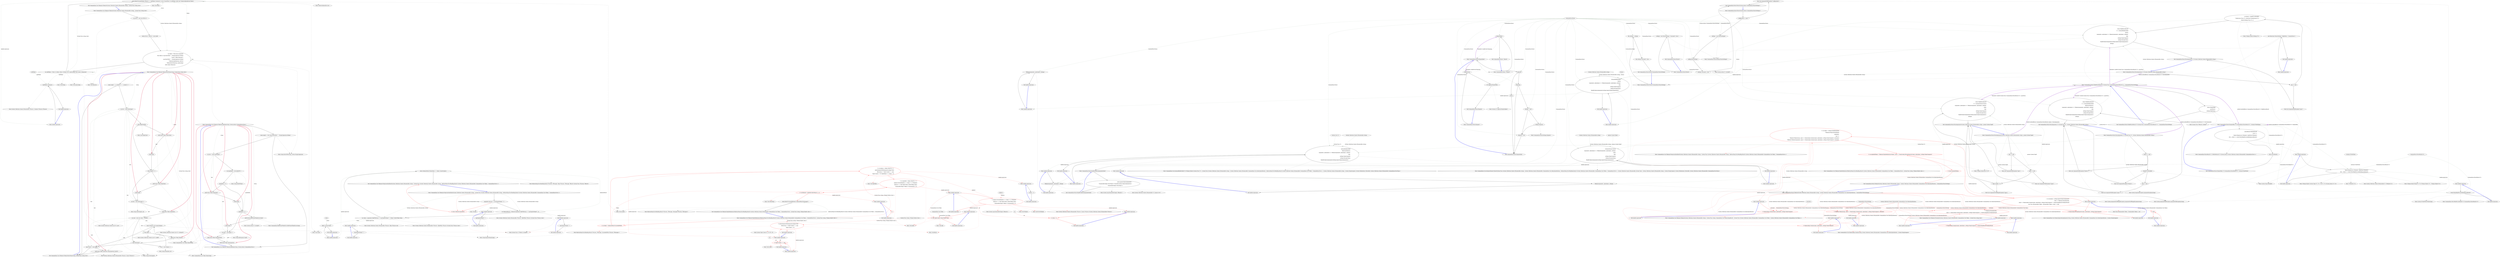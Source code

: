 digraph  {
m0_22 [cluster="System.Collections.Generic.IEnumerable<TSource>.Contains<TSource>(TSource)", file="InstanceChooser.cs", label="Entry System.Collections.Generic.IEnumerable<TSource>.Contains<TSource>(TSource)", span="0-0"];
m0_133 [cluster="string.Split(params char[])", file="InstanceChooser.cs", label="Entry string.Split(params char[])", span="0-0"];
m0_14 [cluster="Unk.nameLookup", file="InstanceChooser.cs", label="Entry Unk.nameLookup", span=""];
m0_23 [cluster="CommandLine.Core.Tokenizer.PreprocessDashDash(System.Collections.Generic.IEnumerable<string>, System.Func<System.Collections.Generic.IEnumerable<string>, RailwaySharp.ErrorHandling.Result<System.Collections.Generic.IEnumerable<CommandLine.Core.Token>, CommandLine.Error>>)", file="InstanceChooser.cs", label="Entry CommandLine.Core.Tokenizer.PreprocessDashDash(System.Collections.Generic.IEnumerable<string>, System.Func<System.Collections.Generic.IEnumerable<string>, RailwaySharp.ErrorHandling.Result<System.Collections.Generic.IEnumerable<CommandLine.Core.Token>, CommandLine.Error>>)", span="33-33"];
m0_24 [cluster="CommandLine.Core.Tokenizer.PreprocessDashDash(System.Collections.Generic.IEnumerable<string>, System.Func<System.Collections.Generic.IEnumerable<string>, RailwaySharp.ErrorHandling.Result<System.Collections.Generic.IEnumerable<CommandLine.Core.Token>, CommandLine.Error>>)", file="InstanceChooser.cs", label="arguments.Any(arg => arg.EqualsOrdinal(''--''))", span="37-37"];
m0_25 [cluster="CommandLine.Core.Tokenizer.PreprocessDashDash(System.Collections.Generic.IEnumerable<string>, System.Func<System.Collections.Generic.IEnumerable<string>, RailwaySharp.ErrorHandling.Result<System.Collections.Generic.IEnumerable<CommandLine.Core.Token>, CommandLine.Error>>)", file="InstanceChooser.cs", label="var tokenizerResult = tokenizer(arguments.TakeWhile(arg => !arg.EqualsOrdinal(''--'')))", span="39-39"];
m0_26 [cluster="CommandLine.Core.Tokenizer.PreprocessDashDash(System.Collections.Generic.IEnumerable<string>, System.Func<System.Collections.Generic.IEnumerable<string>, RailwaySharp.ErrorHandling.Result<System.Collections.Generic.IEnumerable<CommandLine.Core.Token>, CommandLine.Error>>)", file="InstanceChooser.cs", label="var values = arguments.SkipWhile(arg => !arg.EqualsOrdinal(''--'')).Skip(1).Select(Token.Value)", span="40-40"];
m0_28 [cluster="CommandLine.Core.Tokenizer.PreprocessDashDash(System.Collections.Generic.IEnumerable<string>, System.Func<System.Collections.Generic.IEnumerable<string>, RailwaySharp.ErrorHandling.Result<System.Collections.Generic.IEnumerable<CommandLine.Core.Token>, CommandLine.Error>>)", color=red, community=0, file="InstanceChooser.cs", label="0: return tokenizer(arguments);", span="43-43"];
m0_27 [cluster="CommandLine.Core.Tokenizer.PreprocessDashDash(System.Collections.Generic.IEnumerable<string>, System.Func<System.Collections.Generic.IEnumerable<string>, RailwaySharp.ErrorHandling.Result<System.Collections.Generic.IEnumerable<CommandLine.Core.Token>, CommandLine.Error>>)", file="InstanceChooser.cs", label="return tokenizerResult.Map(tokens => tokens.Concat(values));", span="41-41"];
m0_29 [cluster="CommandLine.Core.Tokenizer.PreprocessDashDash(System.Collections.Generic.IEnumerable<string>, System.Func<System.Collections.Generic.IEnumerable<string>, RailwaySharp.ErrorHandling.Result<System.Collections.Generic.IEnumerable<CommandLine.Core.Token>, CommandLine.Error>>)", file="InstanceChooser.cs", label="Exit CommandLine.Core.Tokenizer.PreprocessDashDash(System.Collections.Generic.IEnumerable<string>, System.Func<System.Collections.Generic.IEnumerable<string>, RailwaySharp.ErrorHandling.Result<System.Collections.Generic.IEnumerable<CommandLine.Core.Token>, CommandLine.Error>>)", span="33-33"];
m0_79 [cluster="System.Collections.Generic.IEnumerable<TSource>.Concat<TSource>(System.Collections.Generic.IEnumerable<TSource>)", file="InstanceChooser.cs", label="Entry System.Collections.Generic.IEnumerable<TSource>.Concat<TSource>(System.Collections.Generic.IEnumerable<TSource>)", span="0-0"];
m0_131 [cluster="CommandLine.BadFormatTokenError.BadFormatTokenError(string)", file="InstanceChooser.cs", label="Entry CommandLine.BadFormatTokenError.BadFormatTokenError(string)", span="196-196"];
m0_50 [cluster="CommandLine.Core.Tokenizer.ExplodeOptionList(RailwaySharp.ErrorHandling.Result<System.Collections.Generic.IEnumerable<CommandLine.Core.Token>, CommandLine.Error>, System.Func<string, CSharpx.Maybe<char>>)", file="InstanceChooser.cs", label="Entry CommandLine.Core.Tokenizer.ExplodeOptionList(RailwaySharp.ErrorHandling.Result<System.Collections.Generic.IEnumerable<CommandLine.Core.Token>, CommandLine.Error>, System.Func<string, CSharpx.Maybe<char>>)", span="46-46"];
m0_51 [cluster="CommandLine.Core.Tokenizer.ExplodeOptionList(RailwaySharp.ErrorHandling.Result<System.Collections.Generic.IEnumerable<CommandLine.Core.Token>, CommandLine.Error>, System.Func<string, CSharpx.Maybe<char>>)", color=red, community=0, file="InstanceChooser.cs", label="1: var tokens = tokenizerResult.SucceededWith()", span="50-50"];
m0_52 [cluster="CommandLine.Core.Tokenizer.ExplodeOptionList(RailwaySharp.ErrorHandling.Result<System.Collections.Generic.IEnumerable<CommandLine.Core.Token>, CommandLine.Error>, System.Func<string, CSharpx.Maybe<char>>)", color=red, community=0, file="InstanceChooser.cs", label="0: var replaces = tokens.Select((t,i) =>\r\n                optionSequenceWithSeparatorLookup(t.Text)\r\n                    .Return(sep => Tuple.Create(i + 1, sep),\r\n                        Tuple.Create(-1, '\0'))).SkipWhile(x => x.Item1 < 0)", span="52-55"];
m0_55 [cluster="CommandLine.Core.Tokenizer.ExplodeOptionList(RailwaySharp.ErrorHandling.Result<System.Collections.Generic.IEnumerable<CommandLine.Core.Token>, CommandLine.Error>, System.Func<string, CSharpx.Maybe<char>>)", file="InstanceChooser.cs", label="return Result.Succeed(flattened, tokenizerResult.Messages());", span="64-64"];
m0_53 [cluster="CommandLine.Core.Tokenizer.ExplodeOptionList(RailwaySharp.ErrorHandling.Result<System.Collections.Generic.IEnumerable<CommandLine.Core.Token>, CommandLine.Error>, System.Func<string, CSharpx.Maybe<char>>)", color=red, community=0, file="InstanceChooser.cs", label="0: var exploded = tokens.Select((t, i) =>\r\n                        replaces.FirstOrDefault(x => x.Item1 == i).ToMaybe()\r\n                            .Return(r => t.Text.Split(r.Item2).Select(Token.Value),\r\n                                Enumerable.Empty<Token>().Concat(new[]{ t })))", span="57-60"];
m0_54 [cluster="CommandLine.Core.Tokenizer.ExplodeOptionList(RailwaySharp.ErrorHandling.Result<System.Collections.Generic.IEnumerable<CommandLine.Core.Token>, CommandLine.Error>, System.Func<string, CSharpx.Maybe<char>>)", color=red, community=0, file="InstanceChooser.cs", label="0: var flattened = exploded.SelectMany(x => x)", span="62-62"];
m0_56 [cluster="CommandLine.Core.Tokenizer.ExplodeOptionList(RailwaySharp.ErrorHandling.Result<System.Collections.Generic.IEnumerable<CommandLine.Core.Token>, CommandLine.Error>, System.Func<string, CSharpx.Maybe<char>>)", file="InstanceChooser.cs", label="Exit CommandLine.Core.Tokenizer.ExplodeOptionList(RailwaySharp.ErrorHandling.Result<System.Collections.Generic.IEnumerable<CommandLine.Core.Token>, CommandLine.Error>, System.Func<string, CSharpx.Maybe<char>>)", span="46-46"];
m0_8 [cluster="string.StartsWith(string, System.StringComparison)", file="InstanceChooser.cs", label="Entry string.StartsWith(string, System.StringComparison)", span="0-0"];
m0_58 [cluster="Unk.SkipWhile", file="InstanceChooser.cs", label="Entry Unk.SkipWhile", span=""];
m0_111 [cluster="CommandLine.Core.Token.Name(string)", file="InstanceChooser.cs", label="Entry CommandLine.Core.Token.Name(string)", span="19-19"];
m0_132 [cluster="System.Action<T>.Invoke(T)", file="InstanceChooser.cs", label="Entry System.Action<T>.Invoke(T)", span="0-0"];
m0_30 [cluster="Unk.Any", file="InstanceChooser.cs", label="Entry Unk.Any", span=""];
m0_9 [cluster="CommandLine.Core.Token.Value(string)", file="InstanceChooser.cs", label="Entry CommandLine.Core.Token.Value(string)", span="24-24"];
m0_13 [cluster="Unk.IsName", file="InstanceChooser.cs", label="Entry Unk.IsName", span=""];
m0_32 [cluster="System.Func<T, TResult>.Invoke(T)", file="InstanceChooser.cs", label="Entry System.Func<T, TResult>.Invoke(T)", span="0-0"];
m0_15 [cluster="Unk.Where", file="InstanceChooser.cs", label="Entry Unk.Where", span=""];
m0_60 [cluster="RailwaySharp.ErrorHandling.Result<TSuccess, TMessage>.Messages<TSuccess, TMessage>()", file="InstanceChooser.cs", label="Entry RailwaySharp.ErrorHandling.Result<TSuccess, TMessage>.Messages<TSuccess, TMessage>()", span="10-10"];
m0_69 [cluster="Unk.Create", file="InstanceChooser.cs", label="Entry Unk.Create", span=""];
m0_78 [cluster="System.Linq.Enumerable.Empty<TResult>()", file="InstanceChooser.cs", label="Entry System.Linq.Enumerable.Empty<TResult>()", span="0-0"];
m0_112 [cluster="string.Substring(int, int)", file="InstanceChooser.cs", label="Entry string.Substring(int, int)", span="0-0"];
m0_113 [cluster="string.String(char, int)", file="InstanceChooser.cs", label="Entry string.String(char, int)", span="0-0"];
m0_77 [cluster="Unk.ToMaybe", file="InstanceChooser.cs", label="Entry Unk.ToMaybe", span=""];
m0_64 [cluster="System.Tuple.Create<T1, T2>(T1, T2)", file="InstanceChooser.cs", label="Entry System.Tuple.Create<T1, T2>(T1, T2)", span="0-0"];
m0_83 [cluster="lambda expression", file="InstanceChooser.cs", label="Entry lambda expression", span="59-59"];
m0_20 [cluster="lambda expression", file="InstanceChooser.cs", label="!unkTokens.Contains(x)", span="30-30"];
m0_19 [cluster="lambda expression", file="InstanceChooser.cs", label="Entry lambda expression", span="30-30"];
m0_21 [cluster="lambda expression", file="InstanceChooser.cs", label="Exit lambda expression", span="30-30"];
m0_37 [cluster="lambda expression", file="InstanceChooser.cs", label="Entry lambda expression", span="37-37"];
m0_41 [cluster="lambda expression", file="InstanceChooser.cs", label="Entry lambda expression", span="39-39"];
m0_44 [cluster="lambda expression", file="InstanceChooser.cs", label="Entry lambda expression", span="40-40"];
m0_48 [cluster="lambda expression", file="InstanceChooser.cs", label="tokens.Concat(values)", span="41-41"];
m0_47 [cluster="lambda expression", file="InstanceChooser.cs", label="Entry lambda expression", span="41-41"];
m0_38 [cluster="lambda expression", file="InstanceChooser.cs", label="arg.EqualsOrdinal(''--'')", span="37-37"];
m0_39 [cluster="lambda expression", file="InstanceChooser.cs", label="Exit lambda expression", span="37-37"];
m0_42 [cluster="lambda expression", file="InstanceChooser.cs", label="!arg.EqualsOrdinal(''--'')", span="39-39"];
m0_43 [cluster="lambda expression", file="InstanceChooser.cs", label="Exit lambda expression", span="39-39"];
m0_45 [cluster="lambda expression", file="InstanceChooser.cs", label="!arg.EqualsOrdinal(''--'')", span="40-40"];
m0_46 [cluster="lambda expression", file="InstanceChooser.cs", label="Exit lambda expression", span="40-40"];
m0_49 [cluster="lambda expression", file="InstanceChooser.cs", label="Exit lambda expression", span="41-41"];
m0_62 [cluster="lambda expression", color=red, community=0, file="InstanceChooser.cs", label="0: optionSequenceWithSeparatorLookup(t.Text)\r\n                    .Return(sep => Tuple.Create(i + 1, sep),\r\n                        Tuple.Create(-1, '\0'))", span="53-55"];
m0_61 [cluster="lambda expression", file="InstanceChooser.cs", label="Entry lambda expression", span="52-55"];
m0_70 [cluster="lambda expression", file="InstanceChooser.cs", label="Entry lambda expression", span="55-55"];
m0_74 [cluster="lambda expression", color=red, community=0, file="InstanceChooser.cs", label="0: replaces.FirstOrDefault(x => x.Item1 == i).ToMaybe()\r\n                            .Return(r => t.Text.Split(r.Item2).Select(Token.Value),\r\n                                Enumerable.Empty<Token>().Concat(new[]{ t }))", span="58-60"];
m0_73 [cluster="lambda expression", file="InstanceChooser.cs", label="Entry lambda expression", span="57-60"];
m0_87 [cluster="lambda expression", file="InstanceChooser.cs", label="Entry lambda expression", span="62-62"];
m0_67 [cluster="lambda expression", color=red, community=0, file="InstanceChooser.cs", label="0: Tuple.Create(i + 1, sep)", span="54-54"];
m0_63 [cluster="lambda expression", file="InstanceChooser.cs", label="Exit lambda expression", span="52-55"];
m0_66 [cluster="lambda expression", file="InstanceChooser.cs", label="Entry lambda expression", span="54-54"];
m0_68 [cluster="lambda expression", file="InstanceChooser.cs", label="Exit lambda expression", span="54-54"];
m0_71 [cluster="lambda expression", file="InstanceChooser.cs", label="x.Item1 < 0", span="55-55"];
m0_72 [cluster="lambda expression", file="InstanceChooser.cs", label="Exit lambda expression", span="55-55"];
m0_81 [cluster="lambda expression", color=red, community=0, file="InstanceChooser.cs", label="0: x.Item1 == i", span="58-58"];
m0_84 [cluster="lambda expression", color=red, community=0, file="InstanceChooser.cs", label="0: t.Text.Split(r.Item2).Select(Token.Value)", span="59-59"];
m0_75 [cluster="lambda expression", file="InstanceChooser.cs", label="Exit lambda expression", span="57-60"];
m0_80 [cluster="lambda expression", file="InstanceChooser.cs", label="Entry lambda expression", span="58-58"];
m0_82 [cluster="lambda expression", file="InstanceChooser.cs", label="Exit lambda expression", span="58-58"];
m0_85 [cluster="lambda expression", file="InstanceChooser.cs", label="Exit lambda expression", span="59-59"];
m0_88 [cluster="lambda expression", color=red, community=0, file="InstanceChooser.cs", label="0: x", span="62-62"];
m0_89 [cluster="lambda expression", file="InstanceChooser.cs", label="Exit lambda expression", span="62-62"];
m0_34 [cluster="System.Collections.Generic.IEnumerable<TSource>.Skip<TSource>(int)", file="InstanceChooser.cs", label="Entry System.Collections.Generic.IEnumerable<TSource>.Skip<TSource>(int)", span="0-0"];
m0_10 [cluster="CommandLine.Core.Tokenizer.TokenizeLongName(string, System.Action<CommandLine.Error>)", file="InstanceChooser.cs", label="Entry CommandLine.Core.Tokenizer.TokenizeLongName(string, System.Action<CommandLine.Error>)", span="112-112"];
m0_117 [cluster="CommandLine.Core.Tokenizer.TokenizeLongName(string, System.Action<CommandLine.Error>)", file="InstanceChooser.cs", label="value.Length > 2 && value.StartsWith(''--'', StringComparison.Ordinal)", span="116-116"];
m0_121 [cluster="CommandLine.Core.Tokenizer.TokenizeLongName(string, System.Action<CommandLine.Error>)", file="InstanceChooser.cs", label="yield return Token.Name(text);", span="122-122"];
m0_122 [cluster="CommandLine.Core.Tokenizer.TokenizeLongName(string, System.Action<CommandLine.Error>)", file="InstanceChooser.cs", label="yield break;", span="123-123"];
m0_125 [cluster="CommandLine.Core.Tokenizer.TokenizeLongName(string, System.Action<CommandLine.Error>)", file="InstanceChooser.cs", label="yield break;", span="128-128"];
m0_127 [cluster="CommandLine.Core.Tokenizer.TokenizeLongName(string, System.Action<CommandLine.Error>)", file="InstanceChooser.cs", label="yield return Token.Name(parts[0]);", span="131-131"];
m0_128 [cluster="CommandLine.Core.Tokenizer.TokenizeLongName(string, System.Action<CommandLine.Error>)", file="InstanceChooser.cs", label="yield return Token.Value(parts[1]);", span="132-132"];
m0_118 [cluster="CommandLine.Core.Tokenizer.TokenizeLongName(string, System.Action<CommandLine.Error>)", file="InstanceChooser.cs", label="var text = value.Substring(2)", span="118-118"];
m0_124 [cluster="CommandLine.Core.Tokenizer.TokenizeLongName(string, System.Action<CommandLine.Error>)", file="InstanceChooser.cs", label="onError(new BadFormatTokenError(value))", span="127-127"];
m0_119 [cluster="CommandLine.Core.Tokenizer.TokenizeLongName(string, System.Action<CommandLine.Error>)", file="InstanceChooser.cs", label="var equalIndex = text.IndexOf('=')", span="119-119"];
m0_126 [cluster="CommandLine.Core.Tokenizer.TokenizeLongName(string, System.Action<CommandLine.Error>)", file="InstanceChooser.cs", label="var parts = text.Split('=')", span="130-130"];
m0_120 [cluster="CommandLine.Core.Tokenizer.TokenizeLongName(string, System.Action<CommandLine.Error>)", file="InstanceChooser.cs", label="equalIndex <= 0", span="120-120"];
m0_123 [cluster="CommandLine.Core.Tokenizer.TokenizeLongName(string, System.Action<CommandLine.Error>)", file="InstanceChooser.cs", label="equalIndex == 1", span="125-125"];
m0_129 [cluster="CommandLine.Core.Tokenizer.TokenizeLongName(string, System.Action<CommandLine.Error>)", file="InstanceChooser.cs", label="Exit CommandLine.Core.Tokenizer.TokenizeLongName(string, System.Action<CommandLine.Error>)", span="112-112"];
m0_33 [cluster="System.Collections.Generic.IEnumerable<TSource>.SkipWhile<TSource>(System.Func<TSource, bool>)", file="InstanceChooser.cs", label="Entry System.Collections.Generic.IEnumerable<TSource>.SkipWhile<TSource>(System.Func<TSource, bool>)", span="0-0"];
m0_17 [cluster="Unk.Concat", file="InstanceChooser.cs", label="Entry Unk.Concat", span=""];
m0_36 [cluster="RailwaySharp.ErrorHandling.Result<TSuccess, TMessage>.Map<TSuccess, TMessage, TResult>(System.Func<TSuccess, TResult>)", file="InstanceChooser.cs", label="Entry RailwaySharp.ErrorHandling.Result<TSuccess, TMessage>.Map<TSuccess, TMessage, TResult>(System.Func<TSuccess, TResult>)", span="534-534"];
m0_40 [cluster="string.EqualsOrdinal(string)", file="InstanceChooser.cs", label="Entry string.EqualsOrdinal(string)", span="35-35"];
m0_31 [cluster="System.Collections.Generic.IEnumerable<TSource>.TakeWhile<TSource>(System.Func<TSource, bool>)", file="InstanceChooser.cs", label="Entry System.Collections.Generic.IEnumerable<TSource>.TakeWhile<TSource>(System.Func<TSource, bool>)", span="0-0"];
m0_130 [cluster="string.IndexOf(char)", file="InstanceChooser.cs", label="Entry string.IndexOf(char)", span="0-0"];
m0_35 [cluster="Unk.Select", file="InstanceChooser.cs", label="Entry Unk.Select", span=""];
m0_12 [cluster="Unk.Memorize", file="InstanceChooser.cs", label="Entry Unk.Memorize", span=""];
m0_0 [cluster="CommandLine.Core.Tokenizer.Tokenize(System.Collections.Generic.IEnumerable<string>, System.Func<string, bool>)", file="InstanceChooser.cs", label="Entry CommandLine.Core.Tokenizer.Tokenize(System.Collections.Generic.IEnumerable<string>, System.Func<string, bool>)", span="13-13"];
m0_1 [cluster="CommandLine.Core.Tokenizer.Tokenize(System.Collections.Generic.IEnumerable<string>, System.Func<string, bool>)", file="InstanceChooser.cs", label="var errors = new List<Error>()", span="17-17"];
m0_3 [cluster="CommandLine.Core.Tokenizer.Tokenize(System.Collections.Generic.IEnumerable<string>, System.Func<string, bool>)", file="InstanceChooser.cs", label="var tokens = (from arg in arguments\r\n                          from token in !arg.StartsWith(''-'', StringComparison.Ordinal)\r\n                               ? new[] { Token.Value(arg) }\r\n                               : arg.StartsWith(''--'', StringComparison.Ordinal)\r\n                                     ? TokenizeLongName(arg, onError)\r\n                                     : TokenizeShortName(arg, nameLookup)\r\n                          select token).Memorize()", span="20-26"];
m0_4 [cluster="CommandLine.Core.Tokenizer.Tokenize(System.Collections.Generic.IEnumerable<string>, System.Func<string, bool>)", file="InstanceChooser.cs", label="var unkTokens = (from t in tokens where t.IsName() && !nameLookup(t.Text) select t).Memorize()", span="28-28"];
m0_2 [cluster="CommandLine.Core.Tokenizer.Tokenize(System.Collections.Generic.IEnumerable<string>, System.Func<string, bool>)", file="InstanceChooser.cs", label="Action<Error> onError = errors.Add", span="18-18"];
m0_5 [cluster="CommandLine.Core.Tokenizer.Tokenize(System.Collections.Generic.IEnumerable<string>, System.Func<string, bool>)", file="InstanceChooser.cs", label="return Result.Succeed(tokens.Where(x => !unkTokens.Contains(x)), errors.Concat(from t in unkTokens select new UnknownOptionError(t.Text)));", span="30-30"];
m0_6 [cluster="CommandLine.Core.Tokenizer.Tokenize(System.Collections.Generic.IEnumerable<string>, System.Func<string, bool>)", file="InstanceChooser.cs", label="Exit CommandLine.Core.Tokenizer.Tokenize(System.Collections.Generic.IEnumerable<string>, System.Func<string, bool>)", span="13-13"];
m0_65 [cluster="Unk.Return", file="InstanceChooser.cs", label="Entry Unk.Return", span=""];
m0_115 [cluster="System.Collections.Generic.List<T>.Add(T)", file="InstanceChooser.cs", label="Entry System.Collections.Generic.List<T>.Add(T)", span="0-0"];
m0_57 [cluster="RailwaySharp.ErrorHandling.Result<TSuccess, TMessage>.SucceededWith<TSuccess, TMessage>()", file="InstanceChooser.cs", label="Entry RailwaySharp.ErrorHandling.Result<TSuccess, TMessage>.SucceededWith<TSuccess, TMessage>()", span="653-653"];
m0_110 [cluster="char.IsDigit(char)", file="InstanceChooser.cs", label="Entry char.IsDigit(char)", span="0-0"];
m0_7 [cluster="System.Collections.Generic.List<T>.List()", file="InstanceChooser.cs", label="Entry System.Collections.Generic.List<T>.List()", span="0-0"];
m0_16 [cluster="UnknownOptionError.cstr", file="InstanceChooser.cs", label="Entry UnknownOptionError.cstr", span=""];
m0_116 [cluster="System.Collections.Generic.IEnumerable<TSource>.Count<TSource>()", file="InstanceChooser.cs", label="Entry System.Collections.Generic.IEnumerable<TSource>.Count<TSource>()", span="0-0"];
m0_59 [cluster="Unk.SelectMany", file="InstanceChooser.cs", label="Entry Unk.SelectMany", span=""];
m0_76 [cluster="Unk.FirstOrDefault", file="InstanceChooser.cs", label="Entry Unk.FirstOrDefault", span=""];
m0_86 [cluster="Unk.Split", file="InstanceChooser.cs", label="Entry Unk.Split", span=""];
m0_11 [cluster="CommandLine.Core.Tokenizer.TokenizeShortName(string, System.Func<string, bool>)", file="InstanceChooser.cs", label="Entry CommandLine.Core.Tokenizer.TokenizeShortName(string, System.Func<string, bool>)", span="67-67"];
m0_90 [cluster="CommandLine.Core.Tokenizer.TokenizeShortName(string, System.Func<string, bool>)", file="InstanceChooser.cs", label="value.Length > 1 || value[0] == '-' || value[1] != '-'", span="71-71"];
m0_93 [cluster="CommandLine.Core.Tokenizer.TokenizeShortName(string, System.Func<string, bool>)", file="InstanceChooser.cs", label="yield return Token.Value(value);", span="77-77"];
m0_94 [cluster="CommandLine.Core.Tokenizer.TokenizeShortName(string, System.Func<string, bool>)", file="InstanceChooser.cs", label="yield break;", span="78-78"];
m0_96 [cluster="CommandLine.Core.Tokenizer.TokenizeShortName(string, System.Func<string, bool>)", file="InstanceChooser.cs", label="yield return Token.Name(text);", span="83-83"];
m0_97 [cluster="CommandLine.Core.Tokenizer.TokenizeShortName(string, System.Func<string, bool>)", file="InstanceChooser.cs", label="yield break;", span="84-84"];
m0_99 [cluster="CommandLine.Core.Tokenizer.TokenizeShortName(string, System.Func<string, bool>)", file="InstanceChooser.cs", label="yield return Token.Name(first);", span="88-88"];
m0_105 [cluster="CommandLine.Core.Tokenizer.TokenizeShortName(string, System.Func<string, bool>)", file="InstanceChooser.cs", label="yield return Token.Name(n);", span="98-98"];
m0_107 [cluster="CommandLine.Core.Tokenizer.TokenizeShortName(string, System.Func<string, bool>)", file="InstanceChooser.cs", label="yield return Token.Value(text.Substring(seen.Count()));", span="107-107"];
m0_91 [cluster="CommandLine.Core.Tokenizer.TokenizeShortName(string, System.Func<string, bool>)", file="InstanceChooser.cs", label="var text = value.Substring(1)", span="73-73"];
m0_95 [cluster="CommandLine.Core.Tokenizer.TokenizeShortName(string, System.Func<string, bool>)", file="InstanceChooser.cs", label="value.Length == 2", span="81-81"];
m0_103 [cluster="CommandLine.Core.Tokenizer.TokenizeShortName(string, System.Func<string, bool>)", file="InstanceChooser.cs", label="!seen.Contains(c) && nameLookup(n)", span="95-95"];
m0_92 [cluster="CommandLine.Core.Tokenizer.TokenizeShortName(string, System.Func<string, bool>)", file="InstanceChooser.cs", label="char.IsDigit(text[0])", span="75-75"];
m0_98 [cluster="CommandLine.Core.Tokenizer.TokenizeShortName(string, System.Func<string, bool>)", file="InstanceChooser.cs", label="var first = text.Substring(0, 1)", span="87-87"];
m0_101 [cluster="CommandLine.Core.Tokenizer.TokenizeShortName(string, System.Func<string, bool>)", file="InstanceChooser.cs", label="text.Substring(1)", span="92-92"];
m0_106 [cluster="CommandLine.Core.Tokenizer.TokenizeShortName(string, System.Func<string, bool>)", file="InstanceChooser.cs", label="seen.Count() < text.Length", span="105-105"];
m0_100 [cluster="CommandLine.Core.Tokenizer.TokenizeShortName(string, System.Func<string, bool>)", file="InstanceChooser.cs", label="var seen = new List<char> { first[0] }", span="90-90"];
m0_104 [cluster="CommandLine.Core.Tokenizer.TokenizeShortName(string, System.Func<string, bool>)", file="InstanceChooser.cs", label="seen.Add(c)", span="97-97"];
m0_102 [cluster="CommandLine.Core.Tokenizer.TokenizeShortName(string, System.Func<string, bool>)", file="InstanceChooser.cs", label="var n = new string(c, 1)", span="94-94"];
m0_108 [cluster="CommandLine.Core.Tokenizer.TokenizeShortName(string, System.Func<string, bool>)", file="InstanceChooser.cs", label="Exit CommandLine.Core.Tokenizer.TokenizeShortName(string, System.Func<string, bool>)", span="67-67"];
m0_18 [cluster="Unk.Succeed", file="InstanceChooser.cs", label="Entry Unk.Succeed", span=""];
m0_114 [cluster="System.Collections.Generic.List<T>.Contains(T)", file="InstanceChooser.cs", label="Entry System.Collections.Generic.List<T>.Contains(T)", span="0-0"];
m0_109 [cluster="string.Substring(int)", file="InstanceChooser.cs", label="Entry string.Substring(int)", span="0-0"];
m0_134 [file="InstanceChooser.cs", label=unkTokens, span=""];
m0_135 [file="InstanceChooser.cs", label=values, span=""];
m0_136 [file="InstanceChooser.cs", label="System.Func<string, CSharpx.Maybe<char>>", span=""];
m0_137 [file="InstanceChooser.cs", label=int, span=""];
m0_138 [file="InstanceChooser.cs", label=replaces, span=""];
m0_139 [file="InstanceChooser.cs", label=int, span=""];
m0_140 [file="InstanceChooser.cs", label="CommandLine.Core.Token", span=""];
m1_88 [cluster="CommandLine.Core.Tokenizer.Tokenize(System.Collections.Generic.IEnumerable<string>, System.Func<string, CommandLine.Core.NameLookupResult>, System.Func<System.Collections.Generic.IEnumerable<CommandLine.Core.Token>, System.Collections.Generic.IEnumerable<CommandLine.Core.Token>>)", file="Parser.cs", label="Entry CommandLine.Core.Tokenizer.Tokenize(System.Collections.Generic.IEnumerable<string>, System.Func<string, CommandLine.Core.NameLookupResult>, System.Func<System.Collections.Generic.IEnumerable<CommandLine.Core.Token>, System.Collections.Generic.IEnumerable<CommandLine.Core.Token>>)", span="20-20"];
m1_132 [cluster="CSharpx.Maybe<System.Tuple<T1, T2>>.Do<T1, T2>(System.Action<T1, T2>)", file="Parser.cs", label="Entry CSharpx.Maybe<System.Tuple<T1, T2>>.Do<T1, T2>(System.Action<T1, T2>)", span="312-312"];
m1_8 [cluster="CommandLine.Parser.Parser(System.Action<CommandLine.ParserSettings>)", file="Parser.cs", label="Entry CommandLine.Parser.Parser(System.Action<CommandLine.ParserSettings>)", span="37-37"];
m1_9 [cluster="CommandLine.Parser.Parser(System.Action<CommandLine.ParserSettings>)", file="Parser.cs", label="configuration == null", span="39-39"];
m1_12 [cluster="CommandLine.Parser.Parser(System.Action<CommandLine.ParserSettings>)", file="Parser.cs", label="configuration(settings)", span="42-42"];
m1_10 [cluster="CommandLine.Parser.Parser(System.Action<CommandLine.ParserSettings>)", file="Parser.cs", label="throw new ArgumentNullException(''configuration'');", span="39-39"];
m1_11 [cluster="CommandLine.Parser.Parser(System.Action<CommandLine.ParserSettings>)", file="Parser.cs", label="settings = new ParserSettings()", span="41-41"];
m1_13 [cluster="CommandLine.Parser.Parser(System.Action<CommandLine.ParserSettings>)", file="Parser.cs", label="settings.Consumed = true", span="43-43"];
m1_14 [cluster="CommandLine.Parser.Parser(System.Action<CommandLine.ParserSettings>)", file="Parser.cs", label="Exit CommandLine.Parser.Parser(System.Action<CommandLine.ParserSettings>)", span="37-37"];
m1_37 [cluster="CommandLine.Parser.HandleUnknownArguments(bool)", file="Parser.cs", label="Entry CommandLine.Parser.HandleUnknownArguments(bool)", span="198-198"];
m1_118 [cluster="CommandLine.Parser.HandleUnknownArguments(bool)", file="Parser.cs", label="return ignoreUnknownArguments\r\n                ? Enumerable.Empty<ErrorType>().Concat(ErrorType.UnknownOptionError)\r\n                : Enumerable.Empty<ErrorType>();", span="200-202"];
m1_119 [cluster="CommandLine.Parser.HandleUnknownArguments(bool)", file="Parser.cs", label="Exit CommandLine.Parser.HandleUnknownArguments(bool)", span="198-198"];
m1_87 [cluster="CommandLine.Core.Tokenizer.PreprocessDashDash(System.Collections.Generic.IEnumerable<string>, System.Func<System.Collections.Generic.IEnumerable<string>, RailwaySharp.ErrorHandling.Result<System.Collections.Generic.IEnumerable<CommandLine.Core.Token>, CommandLine.Error>>)", file="Parser.cs", label="Entry CommandLine.Core.Tokenizer.PreprocessDashDash(System.Collections.Generic.IEnumerable<string>, System.Func<System.Collections.Generic.IEnumerable<string>, RailwaySharp.ErrorHandling.Result<System.Collections.Generic.IEnumerable<CommandLine.Core.Token>, CommandLine.Error>>)", span="44-44"];
m1_93 [cluster="CommandLine.Core.Tokenizer.Normalize(System.Collections.Generic.IEnumerable<CommandLine.Core.Token>, System.Func<string, bool>)", file="Parser.cs", label="Entry CommandLine.Core.Tokenizer.Normalize(System.Collections.Generic.IEnumerable<CommandLine.Core.Token>, System.Func<string, bool>)", span="78-78"];
m1_20 [cluster="CommandLine.Parser.~Parser()", file="Parser.cs", label="Entry CommandLine.Parser.~Parser()", span="55-55"];
m1_21 [cluster="CommandLine.Parser.~Parser()", file="Parser.cs", label="Dispose(false)", span="57-57"];
m1_22 [cluster="CommandLine.Parser.~Parser()", file="Parser.cs", label="Exit CommandLine.Parser.~Parser()", span="55-55"];
m1_86 [cluster="Func<IEnumerable<Token>, IEnumerable<Token>>.cstr", file="Parser.cs", label="Entry Func<IEnumerable<Token>, IEnumerable<Token>>.cstr", span=""];
m1_38 [cluster="CommandLine.Core.InstanceBuilder.Build<T>(CSharpx.Maybe<System.Func<T>>, System.Func<System.Collections.Generic.IEnumerable<string>, System.Collections.Generic.IEnumerable<CommandLine.Core.OptionSpecification>, RailwaySharp.ErrorHandling.Result<System.Collections.Generic.IEnumerable<CommandLine.Core.Token>, CommandLine.Error>>, System.Collections.Generic.IEnumerable<string>, System.StringComparer, System.Globalization.CultureInfo, System.Collections.Generic.IEnumerable<CommandLine.ErrorType>)", file="Parser.cs", label="Entry CommandLine.Core.InstanceBuilder.Build<T>(CSharpx.Maybe<System.Func<T>>, System.Func<System.Collections.Generic.IEnumerable<string>, System.Collections.Generic.IEnumerable<CommandLine.Core.OptionSpecification>, RailwaySharp.ErrorHandling.Result<System.Collections.Generic.IEnumerable<CommandLine.Core.Token>, CommandLine.Error>>, System.Collections.Generic.IEnumerable<string>, System.StringComparer, System.Globalization.CultureInfo, System.Collections.Generic.IEnumerable<CommandLine.ErrorType>)", span="37-37"];
m1_89 [cluster="CommandLine.Core.Tokenizer.ExplodeOptionList(RailwaySharp.ErrorHandling.Result<System.Collections.Generic.IEnumerable<CommandLine.Core.Token>, CommandLine.Error>, System.Func<string, CSharpx.Maybe<char>>)", file="Parser.cs", label="Entry CommandLine.Core.Tokenizer.ExplodeOptionList(RailwaySharp.ErrorHandling.Result<System.Collections.Generic.IEnumerable<CommandLine.Core.Token>, CommandLine.Error>, System.Func<string, CSharpx.Maybe<char>>)", span="57-57"];
m1_16 [cluster="System.Action<T>.Invoke(T)", file="Parser.cs", label="Entry System.Action<T>.Invoke(T)", span="0-0"];
m1_59 [cluster="CommandLine.Parser.ParseArguments(System.Collections.Generic.IEnumerable<string>, params System.Type[])", file="Parser.cs", label="Entry CommandLine.Parser.ParseArguments(System.Collections.Generic.IEnumerable<string>, params System.Type[])", span="144-144"];
m1_60 [cluster="CommandLine.Parser.ParseArguments(System.Collections.Generic.IEnumerable<string>, params System.Type[])", file="Parser.cs", label="args == null", span="146-146"];
m1_62 [cluster="CommandLine.Parser.ParseArguments(System.Collections.Generic.IEnumerable<string>, params System.Type[])", file="Parser.cs", label="types == null", span="147-147"];
m1_64 [cluster="CommandLine.Parser.ParseArguments(System.Collections.Generic.IEnumerable<string>, params System.Type[])", file="Parser.cs", label="types.Length == 0", span="148-148"];
m1_66 [cluster="CommandLine.Parser.ParseArguments(System.Collections.Generic.IEnumerable<string>, params System.Type[])", file="Parser.cs", label="return MakeParserResult(\r\n                () => InstanceChooser.Choose(\r\n                    (arguments, optionSpecs) => Tokenize(arguments, optionSpecs, settings),\r\n                    types,\r\n                    args,\r\n                    settings.NameComparer,\r\n                    settings.ParsingCulture,\r\n                    HandleUnknownArguments(settings.IgnoreUnknownArguments)),\r\n                settings);", span="150-158"];
m1_61 [cluster="CommandLine.Parser.ParseArguments(System.Collections.Generic.IEnumerable<string>, params System.Type[])", file="Parser.cs", label="throw new ArgumentNullException(''args'');", span="146-146"];
m1_63 [cluster="CommandLine.Parser.ParseArguments(System.Collections.Generic.IEnumerable<string>, params System.Type[])", file="Parser.cs", label="throw new ArgumentNullException(''types'');", span="147-147"];
m1_65 [cluster="CommandLine.Parser.ParseArguments(System.Collections.Generic.IEnumerable<string>, params System.Type[])", file="Parser.cs", label="throw new ArgumentOutOfRangeException(''types'');", span="148-148"];
m1_67 [cluster="CommandLine.Parser.ParseArguments(System.Collections.Generic.IEnumerable<string>, params System.Type[])", file="Parser.cs", label="Exit CommandLine.Parser.ParseArguments(System.Collections.Generic.IEnumerable<string>, params System.Type[])", span="144-144"];
m1_3 [cluster="CommandLine.Parser.Parser(CommandLine.ParserSettings)", file="Parser.cs", label="Entry CommandLine.Parser.Parser(CommandLine.ParserSettings)", span="46-46"];
m1_17 [cluster="CommandLine.Parser.Parser(CommandLine.ParserSettings)", file="Parser.cs", label="this.settings = settings", span="48-48"];
m1_18 [cluster="CommandLine.Parser.Parser(CommandLine.ParserSettings)", file="Parser.cs", label="this.settings.Consumed = true", span="49-49"];
m1_19 [cluster="CommandLine.Parser.Parser(CommandLine.ParserSettings)", file="Parser.cs", label="Exit CommandLine.Parser.Parser(CommandLine.ParserSettings)", span="46-46"];
m1_68 [cluster="System.ArgumentOutOfRangeException.ArgumentOutOfRangeException(string)", file="Parser.cs", label="Entry System.ArgumentOutOfRangeException.ArgumentOutOfRangeException(string)", span="0-0"];
m1_43 [cluster="CommandLine.Parser.ParseArguments<T>(System.Func<T>, System.Collections.Generic.IEnumerable<string>)", file="Parser.cs", label="Entry CommandLine.Parser.ParseArguments<T>(System.Func<T>, System.Collections.Generic.IEnumerable<string>)", span="114-114"];
m1_44 [cluster="CommandLine.Parser.ParseArguments<T>(System.Func<T>, System.Collections.Generic.IEnumerable<string>)", file="Parser.cs", label="factory == null", span="117-117"];
m1_48 [cluster="CommandLine.Parser.ParseArguments<T>(System.Func<T>, System.Collections.Generic.IEnumerable<string>)", file="Parser.cs", label="args == null", span="119-119"];
m1_50 [cluster="CommandLine.Parser.ParseArguments<T>(System.Func<T>, System.Collections.Generic.IEnumerable<string>)", file="Parser.cs", label="return MakeParserResult(\r\n                () => InstanceBuilder.Build(\r\n                    Maybe.Just(factory),\r\n                    (arguments, optionSpecs) => Tokenize(arguments, optionSpecs, settings),\r\n                    args,\r\n                    settings.NameComparer,\r\n                    settings.ParsingCulture,\r\n                    HandleUnknownArguments(settings.IgnoreUnknownArguments)),\r\n                settings);", span="121-129"];
m1_45 [cluster="CommandLine.Parser.ParseArguments<T>(System.Func<T>, System.Collections.Generic.IEnumerable<string>)", file="Parser.cs", label="throw new ArgumentNullException(''factory'');", span="117-117"];
m1_46 [cluster="CommandLine.Parser.ParseArguments<T>(System.Func<T>, System.Collections.Generic.IEnumerable<string>)", file="Parser.cs", label="!typeof(T).IsMutable()", span="118-118"];
m1_47 [cluster="CommandLine.Parser.ParseArguments<T>(System.Func<T>, System.Collections.Generic.IEnumerable<string>)", file="Parser.cs", label="throw new ArgumentException(''factory'');", span="118-118"];
m1_49 [cluster="CommandLine.Parser.ParseArguments<T>(System.Func<T>, System.Collections.Generic.IEnumerable<string>)", file="Parser.cs", label="throw new ArgumentNullException(''args'');", span="119-119"];
m1_51 [cluster="CommandLine.Parser.ParseArguments<T>(System.Func<T>, System.Collections.Generic.IEnumerable<string>)", file="Parser.cs", label="Exit CommandLine.Parser.ParseArguments<T>(System.Func<T>, System.Collections.Generic.IEnumerable<string>)", span="114-114"];
m1_113 [cluster="CommandLine.Core.NameLookup.HavingSeparator(string, System.Collections.Generic.IEnumerable<CommandLine.Core.OptionSpecification>, System.StringComparer)", file="Parser.cs", label="Entry CommandLine.Core.NameLookup.HavingSeparator(string, System.Collections.Generic.IEnumerable<CommandLine.Core.OptionSpecification>, System.StringComparer)", span="27-27"];
m1_52 [cluster="System.ArgumentException.ArgumentException(string)", file="Parser.cs", label="Entry System.ArgumentException.ArgumentException(string)", span="0-0"];
m1_120 [cluster="System.Linq.Enumerable.Empty<TResult>()", file="Parser.cs", label="Entry System.Linq.Enumerable.Empty<TResult>()", span="0-0"];
m1_4 [cluster="CommandLine.ParserSettings.ParserSettings()", file="Parser.cs", label="Entry CommandLine.ParserSettings.ParserSettings()", span="25-25"];
m1_97 [cluster="CommandLine.Core.NameLookup.Contains(string, System.Collections.Generic.IEnumerable<CommandLine.Core.OptionSpecification>, System.StringComparer)", file="Parser.cs", label="Entry CommandLine.Core.NameLookup.Contains(string, System.Collections.Generic.IEnumerable<CommandLine.Core.OptionSpecification>, System.StringComparer)", span="18-18"];
m1_5 [cluster="CommandLine.Parser.Parser()", file="Parser.cs", label="Entry CommandLine.Parser.Parser()", span="26-26"];
m1_6 [cluster="CommandLine.Parser.Parser()", file="Parser.cs", label="settings = new ParserSettings { Consumed = true }", span="28-28"];
m1_7 [cluster="CommandLine.Parser.Parser()", file="Parser.cs", label="Exit CommandLine.Parser.Parser()", span="26-26"];
m1_31 [cluster="CSharpx.Maybe.Just<T>(T)", file="Parser.cs", label="Entry CSharpx.Maybe.Just<T>(T)", span="124-124"];
m1_116 [cluster="System.Func<TResult>.Invoke()", file="Parser.cs", label="Entry System.Func<TResult>.Invoke()", span="0-0"];
m1_117 [cluster="CommandLine.Parser.DisplayHelp<T>(CommandLine.ParserResult<T>, System.IO.TextWriter)", file="Parser.cs", label="Entry CommandLine.Parser.DisplayHelp<T>(CommandLine.ParserResult<T>, System.IO.TextWriter)", span="205-205"];
m1_122 [cluster="CommandLine.Parser.DisplayHelp<T>(CommandLine.ParserResult<T>, System.IO.TextWriter)", file="Parser.cs", label="parserResult.WithNotParsed(\r\n                errors =>\r\n                    Maybe.Merge(errors.ToMaybe(), helpWriter.ToMaybe())\r\n                        .Do((_, writer) => writer.Write(HelpText.AutoBuild(parserResult)))\r\n                )", span="207-211"];
m1_123 [cluster="CommandLine.Parser.DisplayHelp<T>(CommandLine.ParserResult<T>, System.IO.TextWriter)", file="Parser.cs", label="return parserResult;", span="213-213"];
m1_124 [cluster="CommandLine.Parser.DisplayHelp<T>(CommandLine.ParserResult<T>, System.IO.TextWriter)", file="Parser.cs", label="Exit CommandLine.Parser.DisplayHelp<T>(CommandLine.ParserResult<T>, System.IO.TextWriter)", span="205-205"];
m1_133 [cluster="lambda expression", file="Parser.cs", label="Entry lambda expression", span="210-210"];
m1_0 [cluster="lambda expression", file="Parser.cs", label="Entry lambda expression", span="21-21"];
m1_1 [cluster="lambda expression", file="Parser.cs", label="new Parser(new ParserSettings { HelpWriter = Console.Error })", span="21-21"];
m1_2 [cluster="lambda expression", file="Parser.cs", label="Exit lambda expression", span="21-21"];
m1_35 [cluster="lambda expression", file="Parser.cs", label="InstanceBuilder.Build(\r\n                    factory,\r\n                    (arguments, optionSpecs) => Tokenize(arguments, optionSpecs, settings),\r\n                    args,\r\n                    settings.NameComparer,\r\n                    settings.ParsingCulture,\r\n                    HandleUnknownArguments(settings.IgnoreUnknownArguments))", span="94-100"];
m1_34 [cluster="lambda expression", file="Parser.cs", label="Entry lambda expression", span="94-100"];
m1_36 [cluster="lambda expression", file="Parser.cs", label="Exit lambda expression", span="94-100"];
m1_39 [cluster="lambda expression", file="Parser.cs", label="Entry lambda expression", span="96-96"];
m1_40 [cluster="lambda expression", file="Parser.cs", label="Tokenize(arguments, optionSpecs, settings)", span="96-96"];
m1_41 [cluster="lambda expression", file="Parser.cs", label="Exit lambda expression", span="96-96"];
m1_54 [cluster="lambda expression", file="Parser.cs", label="InstanceBuilder.Build(\r\n                    Maybe.Just(factory),\r\n                    (arguments, optionSpecs) => Tokenize(arguments, optionSpecs, settings),\r\n                    args,\r\n                    settings.NameComparer,\r\n                    settings.ParsingCulture,\r\n                    HandleUnknownArguments(settings.IgnoreUnknownArguments))", span="122-128"];
m1_53 [cluster="lambda expression", file="Parser.cs", label="Entry lambda expression", span="122-128"];
m1_55 [cluster="lambda expression", file="Parser.cs", label="Exit lambda expression", span="122-128"];
m1_56 [cluster="lambda expression", file="Parser.cs", label="Entry lambda expression", span="124-124"];
m1_57 [cluster="lambda expression", file="Parser.cs", label="Tokenize(arguments, optionSpecs, settings)", span="124-124"];
m1_58 [cluster="lambda expression", file="Parser.cs", label="Exit lambda expression", span="124-124"];
m1_70 [cluster="lambda expression", file="Parser.cs", label="InstanceChooser.Choose(\r\n                    (arguments, optionSpecs) => Tokenize(arguments, optionSpecs, settings),\r\n                    types,\r\n                    args,\r\n                    settings.NameComparer,\r\n                    settings.ParsingCulture,\r\n                    HandleUnknownArguments(settings.IgnoreUnknownArguments))", span="151-157"];
m1_69 [cluster="lambda expression", file="Parser.cs", label="Entry lambda expression", span="151-157"];
m1_71 [cluster="lambda expression", file="Parser.cs", label="Exit lambda expression", span="151-157"];
m1_73 [cluster="lambda expression", file="Parser.cs", label="Entry lambda expression", span="152-152"];
m1_74 [cluster="lambda expression", file="Parser.cs", label="Tokenize(arguments, optionSpecs, settings)", span="152-152"];
m1_75 [cluster="lambda expression", file="Parser.cs", label="Exit lambda expression", span="152-152"];
m1_91 [cluster="lambda expression", color=red, community=1, file="Parser.cs", label="0: Tokenizer.Normalize(toks,\r\n                    name => NameLookup.Contains(name, optionSpecs, settings.NameComparer) != NameLookupResult.NoOptionFound)", span="177-178"];
m1_95 [cluster="lambda expression", color=red, community=0, file="Parser.cs", label="0: NameLookup.Contains(name, optionSpecs, settings.NameComparer) != NameLookupResult.NoOptionFound", span="178-178"];
m1_102 [cluster="lambda expression", color=red, community=0, file="Parser.cs", label="0: Tokenizer.Tokenize(args, name => NameLookup.Contains(name, optionSpecs, settings.NameComparer), normalize)", span="185-185"];
m1_105 [cluster="lambda expression", color=red, community=0, file="Parser.cs", label="0: NameLookup.Contains(name, optionSpecs, settings.NameComparer)", span="185-185"];
m1_108 [cluster="lambda expression", color=red, community=1, file="Parser.cs", label="0: NameLookup.Contains(name, optionSpecs, settings.NameComparer)", span="186-186"];
m1_111 [cluster="lambda expression", color=red, community=0, file="Parser.cs", label="0: NameLookup.HavingSeparator(name, optionSpecs, settings.NameComparer)", span="187-187"];
m1_99 [cluster="lambda expression", color=red, community=0, file="Parser.cs", label="0: toks", span="179-179"];
m1_101 [cluster="lambda expression", file="Parser.cs", label="Entry lambda expression", span="184-185"];
m1_107 [cluster="lambda expression", file="Parser.cs", label="Entry lambda expression", span="186-186"];
m1_110 [cluster="lambda expression", file="Parser.cs", label="Entry lambda expression", span="187-187"];
m1_90 [cluster="lambda expression", file="Parser.cs", label="Entry lambda expression", span="177-178"];
m1_92 [cluster="lambda expression", file="Parser.cs", label="Exit lambda expression", span="177-178"];
m1_94 [cluster="lambda expression", file="Parser.cs", label="Entry lambda expression", span="178-178"];
m1_96 [cluster="lambda expression", file="Parser.cs", label="Exit lambda expression", span="178-178"];
m1_98 [cluster="lambda expression", file="Parser.cs", label="Entry lambda expression", span="179-179"];
m1_100 [cluster="lambda expression", file="Parser.cs", label="Exit lambda expression", span="179-179"];
m1_103 [cluster="lambda expression", file="Parser.cs", label="Exit lambda expression", span="184-185"];
m1_104 [cluster="lambda expression", file="Parser.cs", label="Entry lambda expression", span="185-185"];
m1_106 [cluster="lambda expression", file="Parser.cs", label="Exit lambda expression", span="185-185"];
m1_109 [cluster="lambda expression", file="Parser.cs", label="Exit lambda expression", span="186-186"];
m1_112 [cluster="lambda expression", file="Parser.cs", label="Exit lambda expression", span="187-187"];
m1_127 [cluster="lambda expression", file="Parser.cs", label="Maybe.Merge(errors.ToMaybe(), helpWriter.ToMaybe())\r\n                        .Do((_, writer) => writer.Write(HelpText.AutoBuild(parserResult)))", span="209-210"];
m1_134 [cluster="lambda expression", file="Parser.cs", label="writer.Write(HelpText.AutoBuild(parserResult))", span="210-210"];
m1_126 [cluster="lambda expression", file="Parser.cs", label="Entry lambda expression", span="208-210"];
m1_128 [cluster="lambda expression", file="Parser.cs", label="Exit lambda expression", span="208-210"];
m1_135 [cluster="lambda expression", file="Parser.cs", label="Exit lambda expression", span="210-210"];
m1_130 [cluster="T.ToMaybe<T>()", file="Parser.cs", label="Entry T.ToMaybe<T>()", span="249-249"];
m1_121 [cluster="System.Collections.Generic.IEnumerable<T>.Concat<T>(T)", file="Parser.cs", label="Entry System.Collections.Generic.IEnumerable<T>.Concat<T>(T)", span="94-94"];
m1_129 [cluster="System.Collections.Generic.IEnumerable<T>.ToMaybe<T>()", file="Parser.cs", label="Entry System.Collections.Generic.IEnumerable<T>.ToMaybe<T>()", span="331-331"];
m1_136 [cluster="CommandLine.Text.HelpText.AutoBuild<T>(CommandLine.ParserResult<T>)", file="Parser.cs", label="Entry CommandLine.Text.HelpText.AutoBuild<T>(CommandLine.ParserResult<T>)", span="260-260"];
m1_80 [cluster="System.GC.SuppressFinalize(object)", file="Parser.cs", label="Entry System.GC.SuppressFinalize(object)", span="0-0"];
m1_32 [cluster="CSharpx.Maybe.Nothing<T>()", file="Parser.cs", label="Entry CSharpx.Maybe.Nothing<T>()", span="116-116"];
m1_125 [cluster="CommandLine.ParserResult<T>.WithNotParsed<T>(System.Action<System.Collections.Generic.IEnumerable<CommandLine.Error>>)", file="Parser.cs", label="Entry CommandLine.ParserResult<T>.WithNotParsed<T>(System.Action<System.Collections.Generic.IEnumerable<CommandLine.Error>>)", span="58-58"];
m1_72 [cluster="CommandLine.Core.InstanceChooser.Choose(System.Func<System.Collections.Generic.IEnumerable<string>, System.Collections.Generic.IEnumerable<CommandLine.Core.OptionSpecification>, RailwaySharp.ErrorHandling.Result<System.Collections.Generic.IEnumerable<CommandLine.Core.Token>, CommandLine.Error>>, System.Collections.Generic.IEnumerable<System.Type>, System.Collections.Generic.IEnumerable<string>, System.StringComparer, System.Globalization.CultureInfo, System.Collections.Generic.IEnumerable<CommandLine.ErrorType>)", file="Parser.cs", label="Entry CommandLine.Core.InstanceChooser.Choose(System.Func<System.Collections.Generic.IEnumerable<string>, System.Collections.Generic.IEnumerable<CommandLine.Core.OptionSpecification>, RailwaySharp.ErrorHandling.Result<System.Collections.Generic.IEnumerable<CommandLine.Core.Token>, CommandLine.Error>>, System.Collections.Generic.IEnumerable<System.Type>, System.Collections.Generic.IEnumerable<string>, System.StringComparer, System.Globalization.CultureInfo, System.Collections.Generic.IEnumerable<CommandLine.ErrorType>)", span="35-35"];
m1_145 [cluster="CommandLine.ParserSettings.Dispose()", file="Parser.cs", label="Entry CommandLine.ParserSettings.Dispose()", span="119-119"];
m1_30 [cluster="System.Type.IsMutable()", file="Parser.cs", label="Entry System.Type.IsMutable()", span="139-139"];
m1_33 [cluster="CommandLine.Parser.MakeParserResult<T>(System.Func<CommandLine.ParserResult<T>>, CommandLine.ParserSettings)", file="Parser.cs", label="Entry CommandLine.Parser.MakeParserResult<T>(System.Func<CommandLine.ParserResult<T>>, CommandLine.ParserSettings)", span="191-191"];
m1_114 [cluster="CommandLine.Parser.MakeParserResult<T>(System.Func<CommandLine.ParserResult<T>>, CommandLine.ParserSettings)", file="Parser.cs", label="return DisplayHelp(\r\n                parseFunc(),\r\n                settings.HelpWriter);", span="193-195"];
m1_115 [cluster="CommandLine.Parser.MakeParserResult<T>(System.Func<CommandLine.ParserResult<T>>, CommandLine.ParserSettings)", file="Parser.cs", label="Exit CommandLine.Parser.MakeParserResult<T>(System.Func<CommandLine.ParserResult<T>>, CommandLine.ParserSettings)", span="191-191"];
m1_76 [cluster="CommandLine.Parser.Dispose()", file="Parser.cs", label="Entry CommandLine.Parser.Dispose()", span="164-164"];
m1_77 [cluster="CommandLine.Parser.Dispose()", file="Parser.cs", label="Dispose(true)", span="166-166"];
m1_78 [cluster="CommandLine.Parser.Dispose()", file="Parser.cs", label="GC.SuppressFinalize(this)", span="168-168"];
m1_79 [cluster="CommandLine.Parser.Dispose()", file="Parser.cs", label="Exit CommandLine.Parser.Dispose()", span="164-164"];
m1_24 [cluster="CommandLine.Parser.ParseArguments<T>(System.Collections.Generic.IEnumerable<string>)", file="Parser.cs", label="Entry CommandLine.Parser.ParseArguments<T>(System.Collections.Generic.IEnumerable<string>)", span="85-85"];
m1_25 [cluster="CommandLine.Parser.ParseArguments<T>(System.Collections.Generic.IEnumerable<string>)", file="Parser.cs", label="args == null", span="87-87"];
m1_28 [cluster="CommandLine.Parser.ParseArguments<T>(System.Collections.Generic.IEnumerable<string>)", file="Parser.cs", label="return MakeParserResult(\r\n                () => InstanceBuilder.Build(\r\n                    factory,\r\n                    (arguments, optionSpecs) => Tokenize(arguments, optionSpecs, settings),\r\n                    args,\r\n                    settings.NameComparer,\r\n                    settings.ParsingCulture,\r\n                    HandleUnknownArguments(settings.IgnoreUnknownArguments)),\r\n                settings);", span="93-101"];
m1_26 [cluster="CommandLine.Parser.ParseArguments<T>(System.Collections.Generic.IEnumerable<string>)", file="Parser.cs", label="throw new ArgumentNullException(''args'');", span="87-87"];
m1_27 [cluster="CommandLine.Parser.ParseArguments<T>(System.Collections.Generic.IEnumerable<string>)", file="Parser.cs", label="var factory = typeof(T).IsMutable()\r\n                ? Maybe.Just<Func<T>>(Activator.CreateInstance<T>)\r\n                : Maybe.Nothing<Func<T>>()", span="89-91"];
m1_29 [cluster="CommandLine.Parser.ParseArguments<T>(System.Collections.Generic.IEnumerable<string>)", file="Parser.cs", label="Exit CommandLine.Parser.ParseArguments<T>(System.Collections.Generic.IEnumerable<string>)", span="85-85"];
m1_42 [cluster="CommandLine.Parser.Tokenize(System.Collections.Generic.IEnumerable<string>, System.Collections.Generic.IEnumerable<CommandLine.Core.OptionSpecification>, CommandLine.ParserSettings)", file="Parser.cs", label="Entry CommandLine.Parser.Tokenize(System.Collections.Generic.IEnumerable<string>, System.Collections.Generic.IEnumerable<CommandLine.Core.OptionSpecification>, CommandLine.ParserSettings)", span="171-171"];
m1_81 [cluster="CommandLine.Parser.Tokenize(System.Collections.Generic.IEnumerable<string>, System.Collections.Generic.IEnumerable<CommandLine.Core.OptionSpecification>, CommandLine.ParserSettings)", color=red, community=1, file="Parser.cs", label="1: var normalize = settings.IgnoreUnknownArguments\r\n                ? toks => Tokenizer.Normalize(toks,\r\n                    name => NameLookup.Contains(name, optionSpecs, settings.NameComparer) != NameLookupResult.NoOptionFound)\r\n                : new Func<IEnumerable<Token>, IEnumerable<Token>>(toks => toks)", span="176-179"];
m1_82 [cluster="CommandLine.Parser.Tokenize(System.Collections.Generic.IEnumerable<string>, System.Collections.Generic.IEnumerable<CommandLine.Core.OptionSpecification>, CommandLine.ParserSettings)", color=red, community=1, file="Parser.cs", label="0: var tokens = settings.EnableDashDash\r\n                ? Tokenizer.PreprocessDashDash(\r\n                        arguments,\r\n                        args =>\r\n                            Tokenizer.Tokenize(args, name => NameLookup.Contains(name, optionSpecs, settings.NameComparer), normalize))\r\n                : Tokenizer.Tokenize(arguments, name => NameLookup.Contains(name, optionSpecs, settings.NameComparer), normalize)", span="181-186"];
m1_83 [cluster="CommandLine.Parser.Tokenize(System.Collections.Generic.IEnumerable<string>, System.Collections.Generic.IEnumerable<CommandLine.Core.OptionSpecification>, CommandLine.ParserSettings)", color=red, community=0, file="Parser.cs", label="0: var explodedTokens = Tokenizer.ExplodeOptionList(tokens, name => NameLookup.HavingSeparator(name, optionSpecs, settings.NameComparer))", span="187-187"];
m1_84 [cluster="CommandLine.Parser.Tokenize(System.Collections.Generic.IEnumerable<string>, System.Collections.Generic.IEnumerable<CommandLine.Core.OptionSpecification>, CommandLine.ParserSettings)", color=red, community=0, file="Parser.cs", label="0: return explodedTokens;", span="188-188"];
m1_85 [cluster="CommandLine.Parser.Tokenize(System.Collections.Generic.IEnumerable<string>, System.Collections.Generic.IEnumerable<CommandLine.Core.OptionSpecification>, CommandLine.ParserSettings)", file="Parser.cs", label="Exit CommandLine.Parser.Tokenize(System.Collections.Generic.IEnumerable<string>, System.Collections.Generic.IEnumerable<CommandLine.Core.OptionSpecification>, CommandLine.ParserSettings)", span="171-171"];
m1_23 [cluster="CommandLine.Parser.Dispose(bool)", file="Parser.cs", label="Entry CommandLine.Parser.Dispose(bool)", span="216-216"];
m1_138 [cluster="CommandLine.Parser.Dispose(bool)", file="Parser.cs", label=disposed, span="218-218"];
m1_140 [cluster="CommandLine.Parser.Dispose(bool)", file="Parser.cs", label=disposing, span="220-220"];
m1_139 [cluster="CommandLine.Parser.Dispose(bool)", file="Parser.cs", label="return;", span="218-218"];
m1_141 [cluster="CommandLine.Parser.Dispose(bool)", file="Parser.cs", label="settings != null", span="222-222"];
m1_142 [cluster="CommandLine.Parser.Dispose(bool)", file="Parser.cs", label="settings.Dispose()", span="223-223"];
m1_143 [cluster="CommandLine.Parser.Dispose(bool)", file="Parser.cs", label="disposed = true", span="225-225"];
m1_144 [cluster="CommandLine.Parser.Dispose(bool)", file="Parser.cs", label="Exit CommandLine.Parser.Dispose(bool)", span="216-216"];
m1_131 [cluster="CSharpx.Maybe.Merge<T1, T2>(CSharpx.Maybe<T1>, CSharpx.Maybe<T2>)", file="Parser.cs", label="Entry CSharpx.Maybe.Merge<T1, T2>(CSharpx.Maybe<T1>, CSharpx.Maybe<T2>)", span="163-163"];
m1_15 [cluster="System.ArgumentNullException.ArgumentNullException(string)", file="Parser.cs", label="Entry System.ArgumentNullException.ArgumentNullException(string)", span="0-0"];
m1_137 [cluster="System.IO.TextWriter.Write(string)", file="Parser.cs", label="Entry System.IO.TextWriter.Write(string)", span="0-0"];
m1_146 [file="Parser.cs", label="CommandLine.Parser", span=""];
m1_147 [file="Parser.cs", label="System.Collections.Generic.IEnumerable<string>", span=""];
m1_148 [file="Parser.cs", label=factory, span=""];
m1_149 [file="Parser.cs", label="System.Func<T>", span=""];
m1_150 [file="Parser.cs", label="System.Collections.Generic.IEnumerable<string>", span=""];
m1_151 [file="Parser.cs", label="System.Collections.Generic.IEnumerable<string>", span=""];
m1_152 [file="Parser.cs", label="params System.Type[]", span=""];
m1_153 [file="Parser.cs", label="System.Collections.Generic.IEnumerable<CommandLine.Core.OptionSpecification>", span=""];
m1_154 [file="Parser.cs", label="CommandLine.ParserSettings", span=""];
m1_155 [file="Parser.cs", label=normalize, span=""];
m1_156 [file="Parser.cs", label="CommandLine.ParserResult<T>", span=""];
m1_157 [file="Parser.cs", label="System.IO.TextWriter", span=""];
m0_23 -> m0_24  [key=0, style=solid];
m0_23 -> m0_25  [color=darkseagreen4, key=1, label="System.Collections.Generic.IEnumerable<string>", style=dashed];
m0_23 -> m0_26  [color=darkseagreen4, key=1, label="System.Collections.Generic.IEnumerable<string>", style=dashed];
m0_23 -> m0_28  [color=red, key=1, label="System.Collections.Generic.IEnumerable<string>", style=dashed];
m0_24 -> m0_25  [key=0, style=solid];
m0_24 -> m0_28  [color=red, key=0, style=solid];
m0_24 -> m0_30  [key=2, style=dotted];
m0_24 -> m0_37  [color=darkseagreen4, key=1, label="lambda expression", style=dashed];
m0_25 -> m0_26  [key=0, style=solid];
m0_25 -> m0_31  [key=2, style=dotted];
m0_25 -> m0_32  [key=2, style=dotted];
m0_25 -> m0_41  [color=darkseagreen4, key=1, label="lambda expression", style=dashed];
m0_25 -> m0_27  [color=darkseagreen4, key=1, label=tokenizerResult, style=dashed];
m0_26 -> m0_27  [key=0, style=solid];
m0_26 -> m0_33  [key=2, style=dotted];
m0_26 -> m0_34  [key=2, style=dotted];
m0_26 -> m0_35  [key=2, style=dotted];
m0_26 -> m0_44  [color=darkseagreen4, key=1, label="lambda expression", style=dashed];
m0_26 -> m0_48  [color=darkseagreen4, key=1, label=values, style=dashed];
m0_28 -> m0_29  [color=red, key=0, style=solid];
m0_28 -> m0_32  [color=red, key=2, style=dotted];
m0_27 -> m0_29  [key=0, style=solid];
m0_27 -> m0_36  [key=2, style=dotted];
m0_27 -> m0_47  [color=darkseagreen4, key=1, label="lambda expression", style=dashed];
m0_29 -> m0_23  [color=blue, key=0, style=bold];
m0_50 -> m0_51  [color=red, key=0, style=solid];
m0_50 -> m0_52  [color=red, key=1, label="System.Func<string, CSharpx.Maybe<char>>", style=dashed];
m0_50 -> m0_62  [color=red, key=1, label="System.Func<string, CSharpx.Maybe<char>>", style=dashed];
m0_50 -> m0_55  [color=darkseagreen4, key=1, label="RailwaySharp.ErrorHandling.Result<System.Collections.Generic.IEnumerable<CommandLine.Core.Token>, CommandLine.Error>", style=dashed];
m0_51 -> m0_52  [color=red, key=0, style=solid];
m0_51 -> m0_57  [color=red, key=2, style=dotted];
m0_51 -> m0_53  [color=red, key=1, label=tokens, style=dashed];
m0_52 -> m0_53  [color=red, key=0, style=solid];
m0_52 -> m0_35  [color=red, key=2, style=dotted];
m0_52 -> m0_58  [color=red, key=2, style=dotted];
m0_52 -> m0_61  [color=red, key=1, label="lambda expression", style=dashed];
m0_52 -> m0_70  [color=red, key=1, label="lambda expression", style=dashed];
m0_52 -> m0_74  [color=red, key=1, label=replaces, style=dashed];
m0_55 -> m0_56  [key=0, style=solid];
m0_55 -> m0_60  [key=2, style=dotted];
m0_55 -> m0_18  [key=2, style=dotted];
m0_53 -> m0_54  [color=red, key=0, style=solid];
m0_53 -> m0_35  [color=red, key=2, style=dotted];
m0_53 -> m0_73  [color=red, key=1, label="lambda expression", style=dashed];
m0_54 -> m0_55  [color=red, key=0, style=solid];
m0_54 -> m0_59  [color=red, key=2, style=dotted];
m0_54 -> m0_87  [color=red, key=1, label="lambda expression", style=dashed];
m0_56 -> m0_50  [color=blue, key=0, style=bold];
m0_83 -> m0_84  [color=red, key=0, style=solid];
m0_20 -> m0_21  [key=0, style=solid];
m0_20 -> m0_22  [key=2, style=dotted];
m0_19 -> m0_20  [key=0, style=solid];
m0_21 -> m0_19  [color=blue, key=0, style=bold];
m0_37 -> m0_38  [key=0, style=solid];
m0_41 -> m0_42  [key=0, style=solid];
m0_44 -> m0_45  [key=0, style=solid];
m0_48 -> m0_49  [key=0, style=solid];
m0_48 -> m0_17  [key=2, style=dotted];
m0_47 -> m0_48  [key=0, style=solid];
m0_38 -> m0_39  [key=0, style=solid];
m0_38 -> m0_40  [key=2, style=dotted];
m0_39 -> m0_37  [color=blue, key=0, style=bold];
m0_42 -> m0_43  [key=0, style=solid];
m0_42 -> m0_40  [key=2, style=dotted];
m0_43 -> m0_41  [color=blue, key=0, style=bold];
m0_45 -> m0_46  [key=0, style=solid];
m0_45 -> m0_40  [key=2, style=dotted];
m0_46 -> m0_44  [color=blue, key=0, style=bold];
m0_49 -> m0_47  [color=blue, key=0, style=bold];
m0_62 -> m0_63  [color=red, key=0, style=solid];
m0_62 -> m0_32  [color=red, key=2, style=dotted];
m0_62 -> m0_64  [color=red, key=2, style=dotted];
m0_62 -> m0_65  [color=red, key=2, style=dotted];
m0_62 -> m0_66  [color=red, key=1, label="lambda expression", style=dashed];
m0_61 -> m0_62  [color=red, key=0, style=solid];
m0_61 -> m0_67  [color=red, key=1, label=int, style=dashed];
m0_70 -> m0_71  [key=0, style=solid];
m0_74 -> m0_75  [color=red, key=0, style=solid];
m0_74 -> m0_76  [color=red, key=2, style=dotted];
m0_74 -> m0_77  [color=red, key=2, style=dotted];
m0_74 -> m0_78  [color=red, key=2, style=dotted];
m0_74 -> m0_79  [color=red, key=2, style=dotted];
m0_74 -> m0_65  [color=red, key=2, style=dotted];
m0_74 -> m0_80  [color=red, key=1, label="lambda expression", style=dashed];
m0_74 -> m0_83  [color=red, key=1, label="lambda expression", style=dashed];
m0_73 -> m0_74  [color=red, key=0, style=solid];
m0_73 -> m0_81  [color=red, key=1, label=int, style=dashed];
m0_73 -> m0_84  [color=red, key=1, label="CommandLine.Core.Token", style=dashed];
m0_87 -> m0_88  [color=red, key=0, style=solid];
m0_67 -> m0_68  [color=red, key=0, style=solid];
m0_67 -> m0_69  [color=red, key=2, style=dotted];
m0_63 -> m0_61  [color=blue, key=0, style=bold];
m0_66 -> m0_67  [color=red, key=0, style=solid];
m0_68 -> m0_66  [color=blue, key=0, style=bold];
m0_71 -> m0_72  [key=0, style=solid];
m0_72 -> m0_70  [color=blue, key=0, style=bold];
m0_81 -> m0_82  [color=red, key=0, style=solid];
m0_84 -> m0_85  [color=red, key=0, style=solid];
m0_84 -> m0_86  [color=red, key=2, style=dotted];
m0_84 -> m0_35  [color=red, key=2, style=dotted];
m0_75 -> m0_73  [color=blue, key=0, style=bold];
m0_80 -> m0_81  [color=red, key=0, style=solid];
m0_82 -> m0_80  [color=blue, key=0, style=bold];
m0_85 -> m0_83  [color=blue, key=0, style=bold];
m0_88 -> m0_89  [color=red, key=0, style=solid];
m0_89 -> m0_87  [color=blue, key=0, style=bold];
m0_10 -> m0_117  [key=0, style=solid];
m0_10 -> m0_121  [color=crimson, key=0, style=bold];
m0_10 -> m0_122  [color=crimson, key=0, style=bold];
m0_10 -> m0_125  [color=crimson, key=0, style=bold];
m0_10 -> m0_127  [color=crimson, key=0, style=bold];
m0_10 -> m0_128  [color=crimson, key=0, style=bold];
m0_10 -> m0_118  [color=darkseagreen4, key=1, label=string, style=dashed];
m0_10 -> m0_124  [color=darkseagreen4, key=1, label=string, style=dashed];
m0_117 -> m0_118  [key=0, style=solid];
m0_117 -> m0_129  [key=0, style=solid];
m0_117 -> m0_8  [key=2, style=dotted];
m0_121 -> m0_122  [key=0, style=solid];
m0_121 -> m0_111  [key=2, style=dotted];
m0_122 -> m0_123  [key=0, style=solid];
m0_125 -> m0_126  [key=0, style=solid];
m0_127 -> m0_128  [key=0, style=solid];
m0_127 -> m0_111  [key=2, style=dotted];
m0_128 -> m0_129  [key=0, style=solid];
m0_128 -> m0_9  [key=2, style=dotted];
m0_118 -> m0_119  [key=0, style=solid];
m0_118 -> m0_109  [key=2, style=dotted];
m0_118 -> m0_121  [color=darkseagreen4, key=1, label=text, style=dashed];
m0_118 -> m0_126  [color=darkseagreen4, key=1, label=text, style=dashed];
m0_124 -> m0_125  [key=0, style=solid];
m0_124 -> m0_131  [key=2, style=dotted];
m0_124 -> m0_132  [key=2, style=dotted];
m0_119 -> m0_120  [key=0, style=solid];
m0_119 -> m0_130  [key=2, style=dotted];
m0_119 -> m0_123  [color=darkseagreen4, key=1, label=equalIndex, style=dashed];
m0_126 -> m0_127  [key=0, style=solid];
m0_126 -> m0_133  [key=2, style=dotted];
m0_126 -> m0_128  [color=darkseagreen4, key=1, label=parts, style=dashed];
m0_120 -> m0_121  [key=0, style=solid];
m0_120 -> m0_123  [key=0, style=solid];
m0_123 -> m0_124  [key=0, style=solid];
m0_123 -> m0_126  [key=0, style=solid];
m0_129 -> m0_10  [color=blue, key=0, style=bold];
m0_0 -> m0_1  [key=0, style=solid];
m0_0 -> m0_3  [color=darkseagreen4, key=1, label="System.Collections.Generic.IEnumerable<string>", style=dashed];
m0_0 -> m0_4  [color=darkseagreen4, key=1, label="System.Func<string, bool>", style=dashed];
m0_1 -> m0_2  [key=0, style=solid];
m0_1 -> m0_7  [key=2, style=dotted];
m0_1 -> m0_5  [color=darkseagreen4, key=1, label=errors, style=dashed];
m0_3 -> m0_4  [key=0, style=solid];
m0_3 -> m0_8  [key=2, style=dotted];
m0_3 -> m0_9  [key=2, style=dotted];
m0_3 -> m0_10  [key=2, style=dotted];
m0_3 -> m0_11  [key=2, style=dotted];
m0_3 -> m0_12  [key=2, style=dotted];
m0_3 -> m0_3  [color=darkseagreen4, key=1, label=arg, style=dashed];
m0_3 -> m0_5  [color=darkseagreen4, key=1, label=tokens, style=dashed];
m0_4 -> m0_5  [key=0, style=solid];
m0_4 -> m0_13  [key=2, style=dotted];
m0_4 -> m0_14  [key=2, style=dotted];
m0_4 -> m0_12  [key=2, style=dotted];
m0_4 -> m0_4  [color=darkseagreen4, key=1, label=t, style=dashed];
m0_4 -> m0_20  [color=darkseagreen4, key=1, label=unkTokens, style=dashed];
m0_2 -> m0_3  [key=0, style=solid];
m0_5 -> m0_6  [key=0, style=solid];
m0_5 -> m0_15  [key=2, style=dotted];
m0_5 -> m0_16  [key=2, style=dotted];
m0_5 -> m0_17  [key=2, style=dotted];
m0_5 -> m0_18  [key=2, style=dotted];
m0_5 -> m0_19  [color=darkseagreen4, key=1, label="lambda expression", style=dashed];
m0_5 -> m0_5  [color=darkseagreen4, key=1, label=t, style=dashed];
m0_6 -> m0_0  [color=blue, key=0, style=bold];
m0_11 -> m0_90  [key=0, style=solid];
m0_11 -> m0_93  [color=crimson, key=0, style=bold];
m0_11 -> m0_94  [color=crimson, key=0, style=bold];
m0_11 -> m0_96  [color=crimson, key=0, style=bold];
m0_11 -> m0_97  [color=crimson, key=0, style=bold];
m0_11 -> m0_99  [color=crimson, key=0, style=bold];
m0_11 -> m0_105  [color=crimson, key=0, style=bold];
m0_11 -> m0_107  [color=crimson, key=0, style=bold];
m0_11 -> m0_91  [color=darkseagreen4, key=1, label=string, style=dashed];
m0_11 -> m0_95  [color=darkseagreen4, key=1, label=string, style=dashed];
m0_11 -> m0_103  [color=darkseagreen4, key=1, label="System.Func<string, bool>", style=dashed];
m0_90 -> m0_91  [key=0, style=solid];
m0_90 -> m0_108  [key=0, style=solid];
m0_93 -> m0_94  [key=0, style=solid];
m0_93 -> m0_9  [key=2, style=dotted];
m0_94 -> m0_95  [key=0, style=solid];
m0_96 -> m0_97  [key=0, style=solid];
m0_96 -> m0_111  [key=2, style=dotted];
m0_97 -> m0_98  [key=0, style=solid];
m0_99 -> m0_100  [key=0, style=solid];
m0_99 -> m0_111  [key=2, style=dotted];
m0_105 -> m0_101  [key=0, style=solid];
m0_105 -> m0_111  [key=2, style=dotted];
m0_107 -> m0_108  [key=0, style=solid];
m0_107 -> m0_116  [key=2, style=dotted];
m0_107 -> m0_109  [key=2, style=dotted];
m0_107 -> m0_9  [key=2, style=dotted];
m0_91 -> m0_92  [key=0, style=solid];
m0_91 -> m0_109  [key=2, style=dotted];
m0_91 -> m0_96  [color=darkseagreen4, key=1, label=text, style=dashed];
m0_91 -> m0_98  [color=darkseagreen4, key=1, label=text, style=dashed];
m0_91 -> m0_101  [color=darkseagreen4, key=1, label=text, style=dashed];
m0_91 -> m0_106  [color=darkseagreen4, key=1, label=text, style=dashed];
m0_91 -> m0_107  [color=darkseagreen4, key=1, label=text, style=dashed];
m0_95 -> m0_96  [key=0, style=solid];
m0_95 -> m0_98  [key=0, style=solid];
m0_103 -> m0_104  [key=0, style=solid];
m0_103 -> m0_106  [key=0, style=solid];
m0_103 -> m0_114  [key=2, style=dotted];
m0_103 -> m0_32  [key=2, style=dotted];
m0_92 -> m0_93  [key=0, style=solid];
m0_92 -> m0_95  [key=0, style=solid];
m0_92 -> m0_110  [key=2, style=dotted];
m0_98 -> m0_99  [key=0, style=solid];
m0_98 -> m0_112  [key=2, style=dotted];
m0_98 -> m0_100  [color=darkseagreen4, key=1, label=first, style=dashed];
m0_101 -> m0_102  [key=0, style=solid];
m0_101 -> m0_106  [key=0, style=solid];
m0_101 -> m0_109  [key=2, style=dotted];
m0_101 -> m0_103  [color=darkseagreen4, key=1, label=c, style=dashed];
m0_101 -> m0_104  [color=darkseagreen4, key=1, label=c, style=dashed];
m0_106 -> m0_107  [key=0, style=solid];
m0_106 -> m0_108  [key=0, style=solid];
m0_106 -> m0_116  [key=2, style=dotted];
m0_100 -> m0_101  [key=0, style=solid];
m0_100 -> m0_7  [key=2, style=dotted];
m0_100 -> m0_103  [color=darkseagreen4, key=1, label=seen, style=dashed];
m0_100 -> m0_104  [color=darkseagreen4, key=1, label=seen, style=dashed];
m0_100 -> m0_106  [color=darkseagreen4, key=1, label=seen, style=dashed];
m0_100 -> m0_107  [color=darkseagreen4, key=1, label=seen, style=dashed];
m0_104 -> m0_105  [key=0, style=solid];
m0_104 -> m0_115  [key=2, style=dotted];
m0_102 -> m0_103  [key=0, style=solid];
m0_102 -> m0_113  [key=2, style=dotted];
m0_102 -> m0_105  [color=darkseagreen4, key=1, label=n, style=dashed];
m0_108 -> m0_11  [color=blue, key=0, style=bold];
m0_134 -> m0_20  [color=darkseagreen4, key=1, label=unkTokens, style=dashed];
m0_135 -> m0_48  [color=darkseagreen4, key=1, label=values, style=dashed];
m0_136 -> m0_62  [color=red, key=1, label="System.Func<string, CSharpx.Maybe<char>>", style=dashed];
m0_137 -> m0_67  [color=red, key=1, label=int, style=dashed];
m0_138 -> m0_74  [color=red, key=1, label=replaces, style=dashed];
m0_139 -> m0_81  [color=red, key=1, label=int, style=dashed];
m0_140 -> m0_84  [color=red, key=1, label="CommandLine.Core.Token", style=dashed];
m1_8 -> m1_9  [key=0, style=solid];
m1_8 -> m1_12  [color=darkseagreen4, key=1, label="System.Action<CommandLine.ParserSettings>", style=dashed];
m1_9 -> m1_10  [key=0, style=solid];
m1_9 -> m1_11  [key=0, style=solid];
m1_12 -> m1_13  [key=0, style=solid];
m1_12 -> m1_16  [key=2, style=dotted];
m1_10 -> m1_14  [key=0, style=solid];
m1_10 -> m1_15  [key=2, style=dotted];
m1_11 -> m1_12  [key=0, style=solid];
m1_11 -> m1_4  [key=2, style=dotted];
m1_13 -> m1_14  [key=0, style=solid];
m1_14 -> m1_8  [color=blue, key=0, style=bold];
m1_37 -> m1_118  [key=0, style=solid];
m1_118 -> m1_119  [key=0, style=solid];
m1_118 -> m1_120  [key=2, style=dotted];
m1_118 -> m1_121  [key=2, style=dotted];
m1_119 -> m1_37  [color=blue, key=0, style=bold];
m1_20 -> m1_21  [key=0, style=solid];
m1_21 -> m1_22  [key=0, style=solid];
m1_21 -> m1_23  [key=2, style=dotted];
m1_22 -> m1_20  [color=blue, key=0, style=bold];
m1_59 -> m1_60  [key=0, style=solid];
m1_59 -> m1_62  [color=darkseagreen4, key=1, label="params System.Type[]", style=dashed];
m1_59 -> m1_64  [color=darkseagreen4, key=1, label="params System.Type[]", style=dashed];
m1_59 -> m1_66  [color=darkseagreen4, key=1, label="System.Collections.Generic.IEnumerable<string>", style=dashed];
m1_59 -> m1_70  [color=darkseagreen4, key=1, label="System.Collections.Generic.IEnumerable<string>", style=dashed];
m1_59 -> m1_33  [color=darkorchid, key=3, label="method methodReturn CommandLine.ParserResult<object> ParseArguments", style=bold];
m1_60 -> m1_61  [key=0, style=solid];
m1_60 -> m1_62  [key=0, style=solid];
m1_62 -> m1_63  [key=0, style=solid];
m1_62 -> m1_64  [key=0, style=solid];
m1_64 -> m1_65  [key=0, style=solid];
m1_64 -> m1_66  [key=0, style=solid];
m1_66 -> m1_67  [key=0, style=solid];
m1_66 -> m1_33  [key=2, style=dotted];
m1_66 -> m1_69  [color=darkseagreen4, key=1, label="lambda expression", style=dashed];
m1_61 -> m1_67  [key=0, style=solid];
m1_61 -> m1_15  [key=2, style=dotted];
m1_63 -> m1_67  [key=0, style=solid];
m1_63 -> m1_15  [key=2, style=dotted];
m1_65 -> m1_67  [key=0, style=solid];
m1_65 -> m1_68  [key=2, style=dotted];
m1_67 -> m1_59  [color=blue, key=0, style=bold];
m1_3 -> m1_17  [key=0, style=solid];
m1_17 -> m1_18  [key=0, style=solid];
m1_18 -> m1_19  [key=0, style=solid];
m1_19 -> m1_3  [color=blue, key=0, style=bold];
m1_43 -> m1_44  [key=0, style=solid];
m1_43 -> m1_48  [color=darkseagreen4, key=1, label="System.Collections.Generic.IEnumerable<string>", style=dashed];
m1_43 -> m1_50  [color=darkseagreen4, key=1, label="System.Func<T>", style=dashed];
m1_43 -> m1_54  [color=darkseagreen4, key=1, label="System.Func<T>", style=dashed];
m1_43 -> m1_33  [color=darkorchid, key=3, label="method methodReturn CommandLine.ParserResult<T> ParseArguments", style=bold];
m1_44 -> m1_45  [key=0, style=solid];
m1_44 -> m1_46  [key=0, style=solid];
m1_48 -> m1_49  [key=0, style=solid];
m1_48 -> m1_50  [key=0, style=solid];
m1_50 -> m1_51  [key=0, style=solid];
m1_50 -> m1_33  [key=2, style=dotted];
m1_50 -> m1_53  [color=darkseagreen4, key=1, label="lambda expression", style=dashed];
m1_45 -> m1_51  [key=0, style=solid];
m1_45 -> m1_15  [key=2, style=dotted];
m1_46 -> m1_47  [key=0, style=solid];
m1_46 -> m1_48  [key=0, style=solid];
m1_46 -> m1_30  [key=2, style=dotted];
m1_47 -> m1_51  [key=0, style=solid];
m1_47 -> m1_52  [key=2, style=dotted];
m1_49 -> m1_51  [key=0, style=solid];
m1_49 -> m1_15  [key=2, style=dotted];
m1_51 -> m1_43  [color=blue, key=0, style=bold];
m1_5 -> m1_6  [key=0, style=solid];
m1_6 -> m1_7  [key=0, style=solid];
m1_6 -> m1_4  [key=2, style=dotted];
m1_7 -> m1_5  [color=blue, key=0, style=bold];
m1_117 -> m1_122  [key=0, style=solid];
m1_117 -> m1_127  [color=darkseagreen4, key=1, label="CommandLine.ParserResult<T>", style=dashed];
m1_117 -> m1_134  [color=darkseagreen4, key=1, label="CommandLine.ParserResult<T>", style=dashed];
m1_117 -> m1_123  [color=darkseagreen4, key=1, label="CommandLine.ParserResult<T>", style=dashed];
m1_117 -> m1_117  [color=darkorchid, key=3, label="method methodReturn CommandLine.ParserResult<T> DisplayHelp", style=bold];
m1_122 -> m1_123  [key=0, style=solid];
m1_122 -> m1_125  [key=2, style=dotted];
m1_122 -> m1_126  [color=darkseagreen4, key=1, label="lambda expression", style=dashed];
m1_123 -> m1_124  [key=0, style=solid];
m1_124 -> m1_117  [color=blue, key=0, style=bold];
m1_133 -> m1_134  [key=0, style=solid];
m1_0 -> m1_1  [key=0, style=solid];
m1_1 -> m1_2  [key=0, style=solid];
m1_1 -> m1_3  [key=2, style=dotted];
m1_1 -> m1_4  [key=2, style=dotted];
m1_2 -> m1_0  [color=blue, key=0, style=bold];
m1_35 -> m1_36  [key=0, style=solid];
m1_35 -> m1_37  [key=2, style=dotted];
m1_35 -> m1_38  [key=2, style=dotted];
m1_35 -> m1_39  [color=darkseagreen4, key=1, label="lambda expression", style=dashed];
m1_34 -> m1_35  [key=0, style=solid];
m1_36 -> m1_34  [color=blue, key=0, style=bold];
m1_39 -> m1_40  [key=0, style=solid];
m1_40 -> m1_41  [key=0, style=solid];
m1_40 -> m1_42  [key=2, style=dotted];
m1_41 -> m1_39  [color=blue, key=0, style=bold];
m1_54 -> m1_55  [key=0, style=solid];
m1_54 -> m1_31  [key=2, style=dotted];
m1_54 -> m1_37  [key=2, style=dotted];
m1_54 -> m1_38  [key=2, style=dotted];
m1_54 -> m1_56  [color=darkseagreen4, key=1, label="lambda expression", style=dashed];
m1_53 -> m1_54  [key=0, style=solid];
m1_55 -> m1_53  [color=blue, key=0, style=bold];
m1_56 -> m1_57  [key=0, style=solid];
m1_57 -> m1_58  [key=0, style=solid];
m1_57 -> m1_42  [key=2, style=dotted];
m1_58 -> m1_56  [color=blue, key=0, style=bold];
m1_70 -> m1_71  [key=0, style=solid];
m1_70 -> m1_37  [key=2, style=dotted];
m1_70 -> m1_72  [key=2, style=dotted];
m1_70 -> m1_73  [color=darkseagreen4, key=1, label="lambda expression", style=dashed];
m1_69 -> m1_70  [key=0, style=solid];
m1_71 -> m1_69  [color=blue, key=0, style=bold];
m1_73 -> m1_74  [key=0, style=solid];
m1_74 -> m1_75  [key=0, style=solid];
m1_74 -> m1_42  [key=2, style=dotted];
m1_75 -> m1_73  [color=blue, key=0, style=bold];
m1_91 -> m1_92  [color=red, key=0, style=solid];
m1_91 -> m1_93  [color=red, key=2, style=dotted];
m1_91 -> m1_94  [color=red, key=1, label="lambda expression", style=dashed];
m1_95 -> m1_96  [color=red, key=0, style=solid];
m1_95 -> m1_97  [color=red, key=2, style=dotted];
m1_102 -> m1_103  [color=red, key=0, style=solid];
m1_102 -> m1_88  [color=red, key=2, style=dotted];
m1_102 -> m1_104  [color=red, key=1, label="lambda expression", style=dashed];
m1_105 -> m1_106  [color=red, key=0, style=solid];
m1_105 -> m1_97  [color=red, key=2, style=dotted];
m1_108 -> m1_109  [color=red, key=0, style=solid];
m1_108 -> m1_97  [color=red, key=2, style=dotted];
m1_111 -> m1_112  [color=red, key=0, style=solid];
m1_111 -> m1_113  [color=red, key=2, style=dotted];
m1_99 -> m1_100  [color=red, key=0, style=solid];
m1_101 -> m1_102  [color=red, key=0, style=solid];
m1_107 -> m1_108  [color=red, key=0, style=solid];
m1_110 -> m1_111  [color=red, key=0, style=solid];
m1_90 -> m1_91  [color=red, key=0, style=solid];
m1_92 -> m1_90  [color=blue, key=0, style=bold];
m1_94 -> m1_95  [color=red, key=0, style=solid];
m1_96 -> m1_94  [color=blue, key=0, style=bold];
m1_98 -> m1_99  [color=red, key=0, style=solid];
m1_100 -> m1_98  [color=blue, key=0, style=bold];
m1_103 -> m1_101  [color=blue, key=0, style=bold];
m1_104 -> m1_105  [color=red, key=0, style=solid];
m1_106 -> m1_104  [color=blue, key=0, style=bold];
m1_109 -> m1_107  [color=blue, key=0, style=bold];
m1_112 -> m1_110  [color=blue, key=0, style=bold];
m1_127 -> m1_128  [key=0, style=solid];
m1_127 -> m1_129  [key=2, style=dotted];
m1_127 -> m1_130  [key=2, style=dotted];
m1_127 -> m1_131  [key=2, style=dotted];
m1_127 -> m1_132  [key=2, style=dotted];
m1_127 -> m1_133  [color=darkseagreen4, key=1, label="lambda expression", style=dashed];
m1_134 -> m1_135  [key=0, style=solid];
m1_134 -> m1_136  [key=2, style=dotted];
m1_134 -> m1_137  [key=2, style=dotted];
m1_126 -> m1_127  [key=0, style=solid];
m1_128 -> m1_126  [color=blue, key=0, style=bold];
m1_135 -> m1_133  [color=blue, key=0, style=bold];
m1_33 -> m1_114  [key=0, style=solid];
m1_33 -> m1_28  [color=darkorchid, key=3, label="Parameter variable System.Func<CommandLine.ParserResult<T>> parseFunc", style=bold];
m1_33 -> m1_50  [color=darkorchid, key=3, label="Parameter variable System.Func<CommandLine.ParserResult<T>> parseFunc", style=bold];
m1_33 -> m1_66  [color=darkorchid, key=3, label="Parameter variable System.Func<CommandLine.ParserResult<T>> parseFunc", style=bold];
m1_33 -> m1_117  [color=darkorchid, key=3, label="method methodReturn CommandLine.ParserResult<T> MakeParserResult", style=bold];
m1_114 -> m1_115  [key=0, style=solid];
m1_114 -> m1_116  [key=2, style=dotted];
m1_114 -> m1_117  [key=2, style=dotted];
m1_115 -> m1_33  [color=blue, key=0, style=bold];
m1_76 -> m1_77  [key=0, style=solid];
m1_77 -> m1_78  [key=0, style=solid];
m1_77 -> m1_23  [key=2, style=dotted];
m1_78 -> m1_79  [key=0, style=solid];
m1_78 -> m1_80  [key=2, style=dotted];
m1_79 -> m1_76  [color=blue, key=0, style=bold];
m1_24 -> m1_25  [key=0, style=solid];
m1_24 -> m1_28  [color=darkseagreen4, key=1, label="System.Collections.Generic.IEnumerable<string>", style=dashed];
m1_24 -> m1_35  [color=darkseagreen4, key=1, label="System.Collections.Generic.IEnumerable<string>", style=dashed];
m1_24 -> m1_33  [color=darkorchid, key=3, label="method methodReturn CommandLine.ParserResult<T> ParseArguments", style=bold];
m1_25 -> m1_26  [key=0, style=solid];
m1_25 -> m1_27  [key=0, style=solid];
m1_28 -> m1_29  [key=0, style=solid];
m1_28 -> m1_33  [key=2, style=dotted];
m1_28 -> m1_34  [color=darkseagreen4, key=1, label="lambda expression", style=dashed];
m1_26 -> m1_29  [key=0, style=solid];
m1_26 -> m1_15  [key=2, style=dotted];
m1_27 -> m1_28  [key=0, style=solid];
m1_27 -> m1_30  [key=2, style=dotted];
m1_27 -> m1_31  [key=2, style=dotted];
m1_27 -> m1_32  [key=2, style=dotted];
m1_27 -> m1_35  [color=darkseagreen4, key=1, label=factory, style=dashed];
m1_29 -> m1_24  [color=blue, key=0, style=bold];
m1_42 -> m1_81  [color=red, key=0, style=solid];
m1_42 -> m1_91  [color=red, key=1, label="System.Collections.Generic.IEnumerable<CommandLine.Core.OptionSpecification>", style=dashed];
m1_42 -> m1_95  [color=red, key=1, label="System.Collections.Generic.IEnumerable<CommandLine.Core.OptionSpecification>", style=dashed];
m1_42 -> m1_82  [color=red, key=1, label="System.Collections.Generic.IEnumerable<string>", style=dashed];
m1_42 -> m1_102  [color=red, key=1, label="System.Collections.Generic.IEnumerable<CommandLine.Core.OptionSpecification>", style=dashed];
m1_42 -> m1_105  [color=red, key=1, label="System.Collections.Generic.IEnumerable<CommandLine.Core.OptionSpecification>", style=dashed];
m1_42 -> m1_108  [color=red, key=1, label="System.Collections.Generic.IEnumerable<CommandLine.Core.OptionSpecification>", style=dashed];
m1_42 -> m1_83  [color=red, key=1, label="System.Collections.Generic.IEnumerable<CommandLine.Core.OptionSpecification>", style=dashed];
m1_42 -> m1_111  [color=red, key=1, label="System.Collections.Generic.IEnumerable<CommandLine.Core.OptionSpecification>", style=dashed];
m1_81 -> m1_82  [color=red, key=0, style=solid];
m1_81 -> m1_86  [color=red, key=2, style=dotted];
m1_81 -> m1_91  [color=red, key=1, label="System.Collections.Generic.IEnumerable<CommandLine.Core.Token>", style=dashed];
m1_81 -> m1_99  [color=red, key=1, label="System.Collections.Generic.IEnumerable<CommandLine.Core.Token>", style=dashed];
m1_81 -> m1_102  [color=red, key=1, label=normalize, style=dashed];
m1_82 -> m1_83  [color=red, key=0, style=solid];
m1_82 -> m1_87  [color=red, key=2, style=dotted];
m1_82 -> m1_88  [color=red, key=2, style=dotted];
m1_82 -> m1_101  [color=red, key=1, label="lambda expression", style=dashed];
m1_82 -> m1_107  [color=red, key=1, label="lambda expression", style=dashed];
m1_83 -> m1_84  [color=red, key=0, style=solid];
m1_83 -> m1_89  [color=red, key=2, style=dotted];
m1_83 -> m1_110  [color=red, key=1, label="lambda expression", style=dashed];
m1_84 -> m1_85  [color=red, key=0, style=solid];
m1_85 -> m1_42  [color=blue, key=0, style=bold];
m1_23 -> m1_138  [key=0, style=solid];
m1_23 -> m1_140  [color=darkseagreen4, key=1, label=bool, style=dashed];
m1_23 -> m1_21  [color=darkorchid, key=3, label="Parameter variable bool disposing", style=bold];
m1_23 -> m1_77  [color=darkorchid, key=3, label="Parameter variable bool disposing", style=bold];
m1_138 -> m1_139  [key=0, style=solid];
m1_138 -> m1_140  [key=0, style=solid];
m1_140 -> m1_141  [key=0, style=solid];
m1_140 -> m1_144  [key=0, style=solid];
m1_139 -> m1_144  [key=0, style=solid];
m1_141 -> m1_142  [key=0, style=solid];
m1_141 -> m1_143  [key=0, style=solid];
m1_142 -> m1_143  [key=0, style=solid];
m1_142 -> m1_145  [key=2, style=dotted];
m1_143 -> m1_144  [key=0, style=solid];
m1_144 -> m1_23  [color=blue, key=0, style=bold];
m1_146 -> m1_6  [color=darkseagreen4, key=1, label="CommandLine.Parser", style=dashed];
m1_146 -> m1_11  [color=darkseagreen4, key=1, label="CommandLine.Parser", style=dashed];
m1_146 -> m1_12  [color=darkseagreen4, key=1, label="CommandLine.Parser", style=dashed];
m1_146 -> m1_13  [color=darkseagreen4, key=1, label="CommandLine.Parser", style=dashed];
m1_146 -> m1_17  [color=darkseagreen4, key=1, label="CommandLine.Parser", style=dashed];
m1_146 -> m1_18  [color=darkseagreen4, key=1, label="CommandLine.Parser", style=dashed];
m1_146 -> m1_21  [color=darkseagreen4, key=1, label="CommandLine.Parser", style=dashed];
m1_146 -> m1_28  [color=darkseagreen4, key=1, label="CommandLine.Parser", style=dashed];
m1_146 -> m1_35  [color=darkseagreen4, key=1, label="CommandLine.Parser", style=dashed];
m1_146 -> m1_40  [color=darkseagreen4, key=1, label="CommandLine.Parser", style=dashed];
m1_146 -> m1_50  [color=darkseagreen4, key=1, label="CommandLine.Parser", style=dashed];
m1_146 -> m1_54  [color=darkseagreen4, key=1, label="CommandLine.Parser", style=dashed];
m1_146 -> m1_57  [color=darkseagreen4, key=1, label="CommandLine.Parser", style=dashed];
m1_146 -> m1_66  [color=darkseagreen4, key=1, label="CommandLine.Parser", style=dashed];
m1_146 -> m1_70  [color=darkseagreen4, key=1, label="CommandLine.Parser", style=dashed];
m1_146 -> m1_74  [color=darkseagreen4, key=1, label="CommandLine.Parser", style=dashed];
m1_146 -> m1_77  [color=darkseagreen4, key=1, label="CommandLine.Parser", style=dashed];
m1_146 -> m1_78  [color=darkseagreen4, key=1, label="CommandLine.Parser", style=dashed];
m1_146 -> m1_138  [color=darkseagreen4, key=1, label="CommandLine.Parser", style=dashed];
m1_146 -> m1_141  [color=darkseagreen4, key=1, label="CommandLine.Parser", style=dashed];
m1_146 -> m1_142  [color=darkseagreen4, key=1, label="CommandLine.Parser", style=dashed];
m1_146 -> m1_143  [color=darkseagreen4, key=1, label="CommandLine.Parser", style=dashed];
m1_147 -> m1_35  [color=darkseagreen4, key=1, label="System.Collections.Generic.IEnumerable<string>", style=dashed];
m1_148 -> m1_35  [color=darkseagreen4, key=1, label=factory, style=dashed];
m1_149 -> m1_54  [color=darkseagreen4, key=1, label="System.Func<T>", style=dashed];
m1_150 -> m1_54  [color=darkseagreen4, key=1, label="System.Collections.Generic.IEnumerable<string>", style=dashed];
m1_151 -> m1_70  [color=darkseagreen4, key=1, label="System.Collections.Generic.IEnumerable<string>", style=dashed];
m1_152 -> m1_70  [color=darkseagreen4, key=1, label="params System.Type[]", style=dashed];
m1_153 -> m1_91  [color=red, key=1, label="System.Collections.Generic.IEnumerable<CommandLine.Core.OptionSpecification>", style=dashed];
m1_153 -> m1_95  [color=red, key=1, label="System.Collections.Generic.IEnumerable<CommandLine.Core.OptionSpecification>", style=dashed];
m1_153 -> m1_102  [color=red, key=1, label="System.Collections.Generic.IEnumerable<CommandLine.Core.OptionSpecification>", style=dashed];
m1_153 -> m1_105  [color=red, key=1, label="System.Collections.Generic.IEnumerable<CommandLine.Core.OptionSpecification>", style=dashed];
m1_153 -> m1_108  [color=red, key=1, label="System.Collections.Generic.IEnumerable<CommandLine.Core.OptionSpecification>", style=dashed];
m1_153 -> m1_111  [color=red, key=1, label="System.Collections.Generic.IEnumerable<CommandLine.Core.OptionSpecification>", style=dashed];
m1_154 -> m1_91  [color=red, key=1, label="CommandLine.ParserSettings", style=dashed];
m1_154 -> m1_95  [color=red, key=1, label="CommandLine.ParserSettings", style=dashed];
m1_154 -> m1_102  [color=red, key=1, label="CommandLine.ParserSettings", style=dashed];
m1_154 -> m1_105  [color=red, key=1, label="CommandLine.ParserSettings", style=dashed];
m1_154 -> m1_108  [color=red, key=1, label="CommandLine.ParserSettings", style=dashed];
m1_154 -> m1_111  [color=red, key=1, label="CommandLine.ParserSettings", style=dashed];
m1_155 -> m1_102  [color=red, key=1, label=normalize, style=dashed];
m1_156 -> m1_127  [color=darkseagreen4, key=1, label="CommandLine.ParserResult<T>", style=dashed];
m1_156 -> m1_134  [color=darkseagreen4, key=1, label="CommandLine.ParserResult<T>", style=dashed];
m1_157 -> m1_127  [color=darkseagreen4, key=1, label="System.IO.TextWriter", style=dashed];
}
